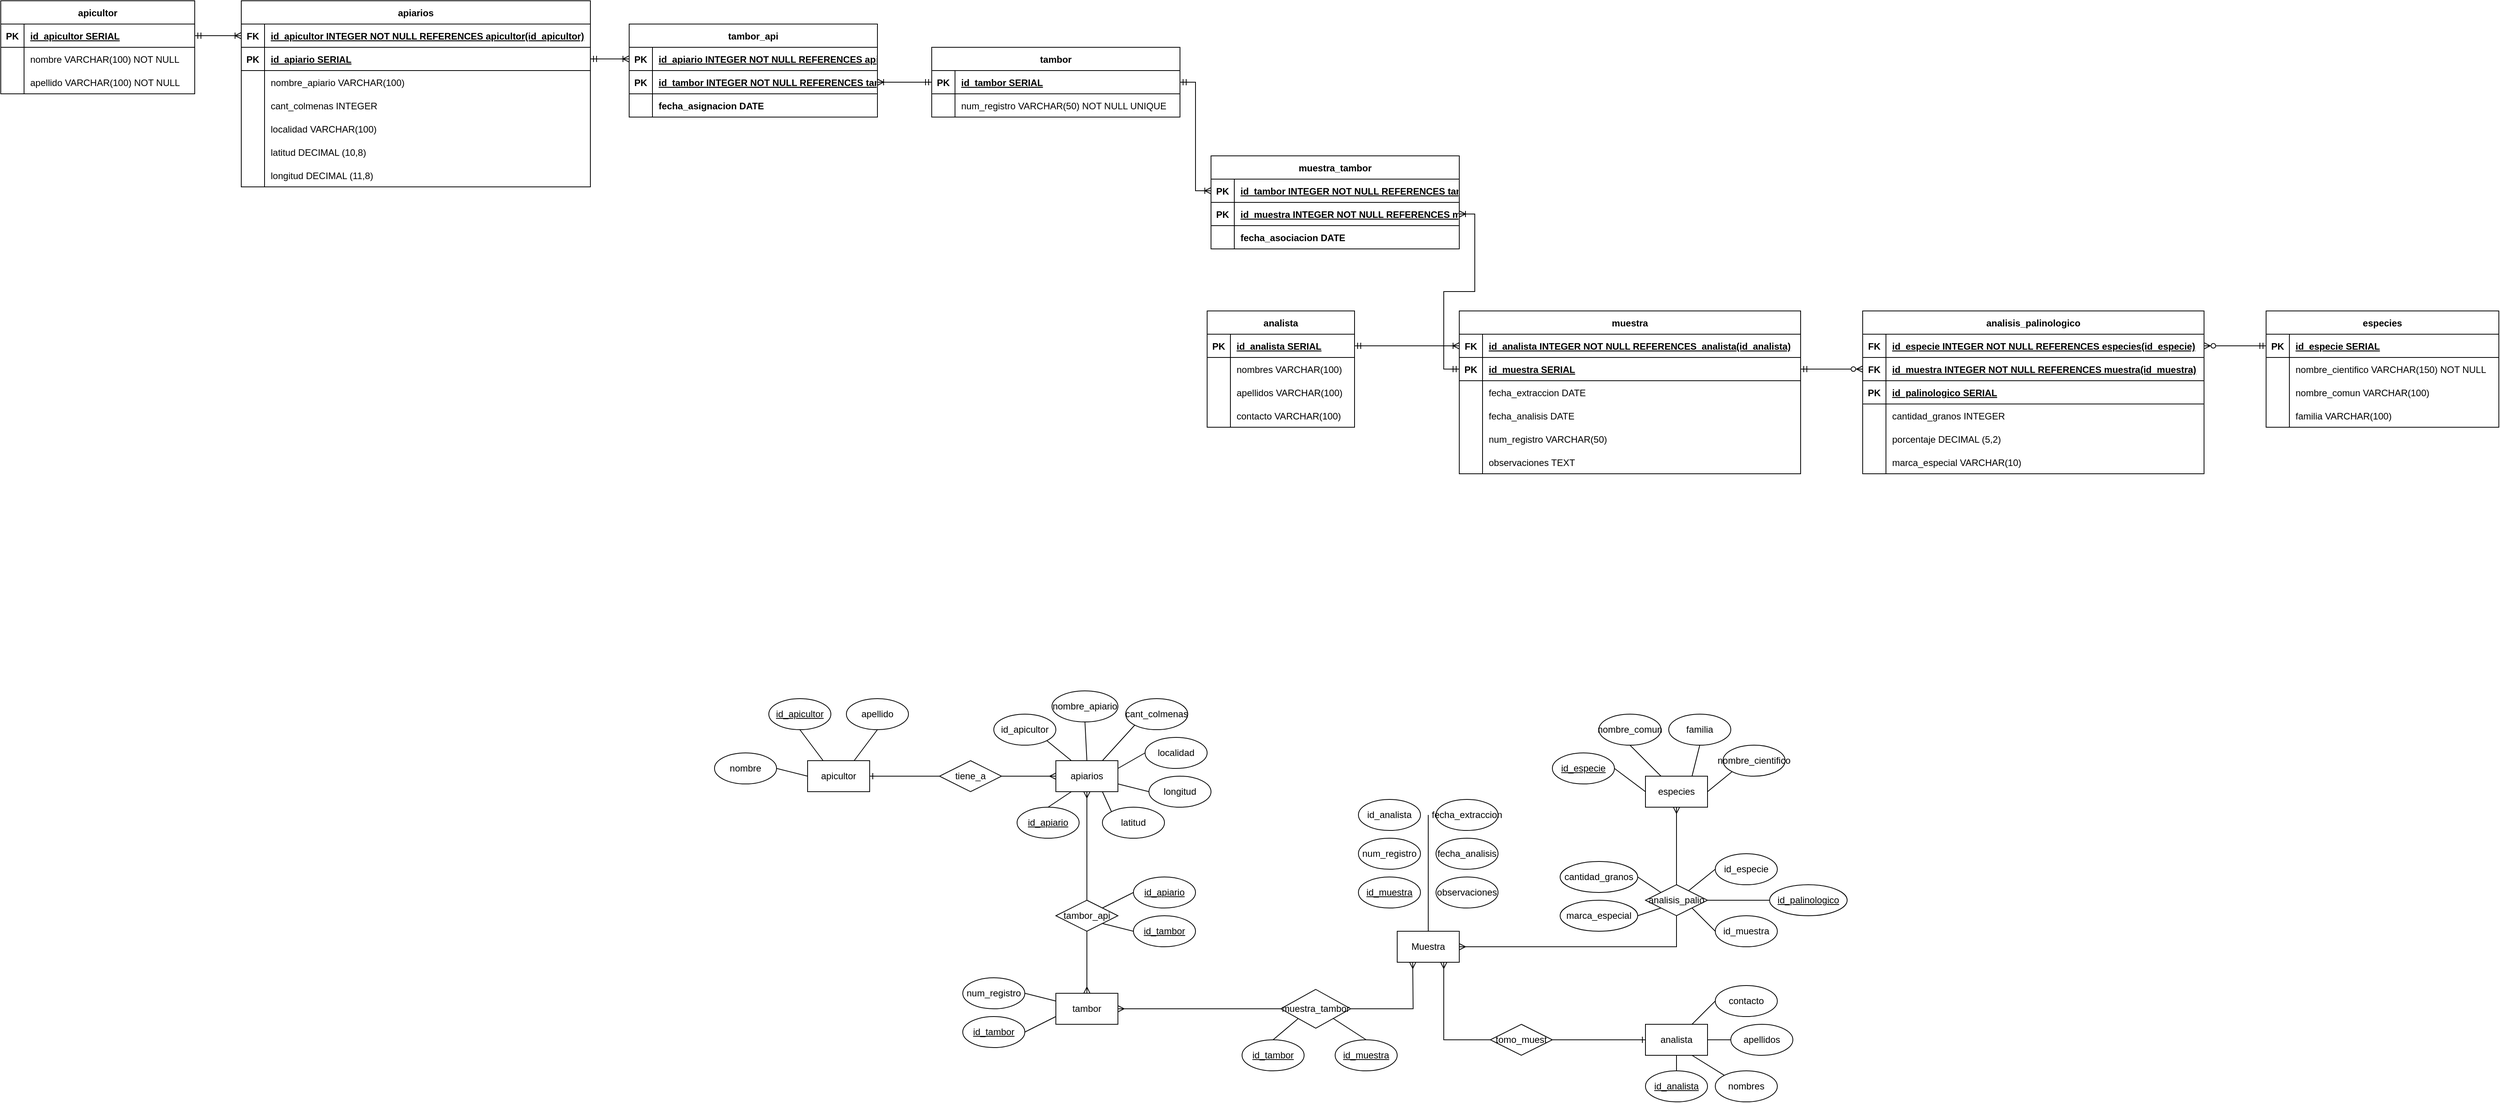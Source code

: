 <mxfile version="27.0.9">
  <diagram id="R2lEEEUBdFMjLlhIrx00" name="Page-1">
    <mxGraphModel dx="788" dy="389" grid="1" gridSize="10" guides="1" tooltips="1" connect="1" arrows="1" fold="1" page="1" pageScale="1" pageWidth="850" pageHeight="1100" math="0" shadow="0" extFonts="Permanent Marker^https://fonts.googleapis.com/css?family=Permanent+Marker">
      <root>
        <mxCell id="0" />
        <mxCell id="1" parent="0" />
        <mxCell id="6AL398sb1X5Xjt_MEFjy-1" value="especies" style="whiteSpace=wrap;html=1;align=center;" parent="1" vertex="1">
          <mxGeometry x="2440" y="1220" width="80" height="40" as="geometry" />
        </mxCell>
        <mxCell id="6AL398sb1X5Xjt_MEFjy-2" value="" style="edgeStyle=orthogonalEdgeStyle;rounded=0;orthogonalLoop=1;jettySize=auto;html=1;entryX=0.5;entryY=1;entryDx=0;entryDy=0;startArrow=ERmany;startFill=0;endArrow=ERmany;endFill=0;exitX=1;exitY=0.5;exitDx=0;exitDy=0;" parent="1" source="6AL398sb1X5Xjt_MEFjy-3" edge="1">
          <mxGeometry relative="1" as="geometry">
            <mxPoint x="1810" y="1520" as="sourcePoint" />
            <mxPoint x="2140" y="1460" as="targetPoint" />
          </mxGeometry>
        </mxCell>
        <mxCell id="6AL398sb1X5Xjt_MEFjy-3" value="tambor" style="whiteSpace=wrap;html=1;align=center;" parent="1" vertex="1">
          <mxGeometry x="1680" y="1500" width="80" height="40" as="geometry" />
        </mxCell>
        <mxCell id="6AL398sb1X5Xjt_MEFjy-4" style="edgeStyle=orthogonalEdgeStyle;rounded=0;orthogonalLoop=1;jettySize=auto;html=1;entryX=0;entryY=0.5;entryDx=0;entryDy=0;endArrow=ERone;endFill=0;startArrow=ERmany;startFill=0;" parent="1" source="6AL398sb1X5Xjt_MEFjy-5" target="6AL398sb1X5Xjt_MEFjy-65" edge="1">
          <mxGeometry relative="1" as="geometry">
            <Array as="points">
              <mxPoint x="2180" y="1560" />
            </Array>
          </mxGeometry>
        </mxCell>
        <mxCell id="6AL398sb1X5Xjt_MEFjy-5" value="Muestra" style="whiteSpace=wrap;html=1;align=center;" parent="1" vertex="1">
          <mxGeometry x="2120" y="1420" width="80" height="40" as="geometry" />
        </mxCell>
        <mxCell id="6AL398sb1X5Xjt_MEFjy-6" value="id_especie" style="ellipse;whiteSpace=wrap;html=1;align=center;fontStyle=4;" parent="1" vertex="1">
          <mxGeometry x="2320" y="1190" width="80" height="40" as="geometry" />
        </mxCell>
        <mxCell id="6AL398sb1X5Xjt_MEFjy-7" value="nombre_comun" style="ellipse;whiteSpace=wrap;html=1;align=center;" parent="1" vertex="1">
          <mxGeometry x="2380" y="1140" width="80" height="40" as="geometry" />
        </mxCell>
        <mxCell id="6AL398sb1X5Xjt_MEFjy-8" value="familia" style="ellipse;whiteSpace=wrap;html=1;align=center;" parent="1" vertex="1">
          <mxGeometry x="2470" y="1140" width="80" height="40" as="geometry" />
        </mxCell>
        <mxCell id="6AL398sb1X5Xjt_MEFjy-9" value="" style="endArrow=none;html=1;rounded=0;entryX=0;entryY=0.5;entryDx=0;entryDy=0;exitX=1;exitY=0.5;exitDx=0;exitDy=0;" parent="1" source="6AL398sb1X5Xjt_MEFjy-6" target="6AL398sb1X5Xjt_MEFjy-1" edge="1">
          <mxGeometry relative="1" as="geometry">
            <mxPoint x="2420" y="1180" as="sourcePoint" />
            <mxPoint x="2580" y="1180" as="targetPoint" />
          </mxGeometry>
        </mxCell>
        <mxCell id="6AL398sb1X5Xjt_MEFjy-10" value="" style="endArrow=none;html=1;rounded=0;entryX=0.25;entryY=0;entryDx=0;entryDy=0;exitX=0.5;exitY=1;exitDx=0;exitDy=0;" parent="1" source="6AL398sb1X5Xjt_MEFjy-7" target="6AL398sb1X5Xjt_MEFjy-1" edge="1">
          <mxGeometry relative="1" as="geometry">
            <mxPoint x="2420" y="1220" as="sourcePoint" />
            <mxPoint x="2460" y="1250" as="targetPoint" />
          </mxGeometry>
        </mxCell>
        <mxCell id="6AL398sb1X5Xjt_MEFjy-11" value="" style="endArrow=none;html=1;rounded=0;entryX=0.75;entryY=0;entryDx=0;entryDy=0;exitX=0.5;exitY=1;exitDx=0;exitDy=0;" parent="1" source="6AL398sb1X5Xjt_MEFjy-8" target="6AL398sb1X5Xjt_MEFjy-1" edge="1">
          <mxGeometry relative="1" as="geometry">
            <mxPoint x="2570" y="1190" as="sourcePoint" />
            <mxPoint x="2610" y="1220" as="targetPoint" />
          </mxGeometry>
        </mxCell>
        <mxCell id="6AL398sb1X5Xjt_MEFjy-12" value="" style="endArrow=none;html=1;rounded=0;entryX=1;entryY=0.5;entryDx=0;entryDy=0;exitX=0;exitY=0.75;exitDx=0;exitDy=0;" parent="1" source="6AL398sb1X5Xjt_MEFjy-3" target="6AL398sb1X5Xjt_MEFjy-46" edge="1">
          <mxGeometry relative="1" as="geometry">
            <mxPoint x="1850" y="1360" as="sourcePoint" />
            <mxPoint x="1270.0" y="1520" as="targetPoint" />
          </mxGeometry>
        </mxCell>
        <mxCell id="6AL398sb1X5Xjt_MEFjy-13" value="muestra_tambor" style="shape=rhombus;perimeter=rhombusPerimeter;whiteSpace=wrap;html=1;align=center;" parent="1" vertex="1">
          <mxGeometry x="1970" y="1495" width="90" height="50" as="geometry" />
        </mxCell>
        <mxCell id="6AL398sb1X5Xjt_MEFjy-14" value="fecha_extraccion" style="ellipse;whiteSpace=wrap;html=1;align=center;" parent="1" vertex="1">
          <mxGeometry x="2170" y="1250" width="80" height="40" as="geometry" />
        </mxCell>
        <mxCell id="6AL398sb1X5Xjt_MEFjy-15" value="&lt;u&gt;id_muestra&lt;/u&gt;" style="ellipse;whiteSpace=wrap;html=1;align=center;" parent="1" vertex="1">
          <mxGeometry x="2070" y="1350" width="80" height="40" as="geometry" />
        </mxCell>
        <mxCell id="6AL398sb1X5Xjt_MEFjy-16" value="observaciones" style="ellipse;whiteSpace=wrap;html=1;align=center;" parent="1" vertex="1">
          <mxGeometry x="2170" y="1350" width="80" height="40" as="geometry" />
        </mxCell>
        <mxCell id="6AL398sb1X5Xjt_MEFjy-17" value="" style="endArrow=none;html=1;rounded=0;exitX=0.5;exitY=0;exitDx=0;exitDy=0;" parent="1" source="6AL398sb1X5Xjt_MEFjy-5" edge="1">
          <mxGeometry relative="1" as="geometry">
            <mxPoint x="2250" y="1400" as="sourcePoint" />
            <mxPoint x="2160" y="1270" as="targetPoint" />
          </mxGeometry>
        </mxCell>
        <mxCell id="6AL398sb1X5Xjt_MEFjy-18" value="fecha_analisis" style="ellipse;whiteSpace=wrap;html=1;align=center;" parent="1" vertex="1">
          <mxGeometry x="2170" y="1300" width="80" height="40" as="geometry" />
        </mxCell>
        <mxCell id="6AL398sb1X5Xjt_MEFjy-19" value="num_registro" style="ellipse;whiteSpace=wrap;html=1;align=center;" parent="1" vertex="1">
          <mxGeometry x="2070" y="1300" width="80" height="40" as="geometry" />
        </mxCell>
        <mxCell id="6AL398sb1X5Xjt_MEFjy-20" style="edgeStyle=orthogonalEdgeStyle;rounded=0;orthogonalLoop=1;jettySize=auto;html=1;entryX=0.5;entryY=0;entryDx=0;entryDy=0;startArrow=ERmany;startFill=0;endArrow=ERmany;endFill=0;" parent="1" source="6AL398sb1X5Xjt_MEFjy-21" target="6AL398sb1X5Xjt_MEFjy-3" edge="1">
          <mxGeometry relative="1" as="geometry" />
        </mxCell>
        <mxCell id="6AL398sb1X5Xjt_MEFjy-21" value="apiarios" style="whiteSpace=wrap;html=1;align=center;" parent="1" vertex="1">
          <mxGeometry x="1680" y="1200" width="80" height="40" as="geometry" />
        </mxCell>
        <mxCell id="6AL398sb1X5Xjt_MEFjy-22" value="id_apiario" style="ellipse;whiteSpace=wrap;html=1;align=center;fontStyle=4;" parent="1" vertex="1">
          <mxGeometry x="1630" y="1260" width="80" height="40" as="geometry" />
        </mxCell>
        <mxCell id="6AL398sb1X5Xjt_MEFjy-23" value="id_apicultor" style="ellipse;whiteSpace=wrap;html=1;align=center;" parent="1" vertex="1">
          <mxGeometry x="1600" y="1140" width="80" height="40" as="geometry" />
        </mxCell>
        <mxCell id="6AL398sb1X5Xjt_MEFjy-24" value="nombre_apiario" style="ellipse;whiteSpace=wrap;html=1;align=center;" parent="1" vertex="1">
          <mxGeometry x="1675" y="1110" width="85" height="40" as="geometry" />
        </mxCell>
        <mxCell id="6AL398sb1X5Xjt_MEFjy-25" value="" style="endArrow=none;html=1;rounded=0;entryX=0.25;entryY=1;entryDx=0;entryDy=0;exitX=0.5;exitY=0;exitDx=0;exitDy=0;" parent="1" source="6AL398sb1X5Xjt_MEFjy-22" target="6AL398sb1X5Xjt_MEFjy-21" edge="1">
          <mxGeometry relative="1" as="geometry">
            <mxPoint x="1660" y="1160" as="sourcePoint" />
            <mxPoint x="1820" y="1160" as="targetPoint" />
          </mxGeometry>
        </mxCell>
        <mxCell id="6AL398sb1X5Xjt_MEFjy-26" value="" style="endArrow=none;html=1;rounded=0;entryX=0.25;entryY=0;entryDx=0;entryDy=0;exitX=1;exitY=1;exitDx=0;exitDy=0;" parent="1" source="6AL398sb1X5Xjt_MEFjy-23" target="6AL398sb1X5Xjt_MEFjy-21" edge="1">
          <mxGeometry relative="1" as="geometry">
            <mxPoint x="1660" y="1200" as="sourcePoint" />
            <mxPoint x="1700" y="1230" as="targetPoint" />
          </mxGeometry>
        </mxCell>
        <mxCell id="6AL398sb1X5Xjt_MEFjy-27" value="" style="endArrow=none;html=1;rounded=0;entryX=0.5;entryY=0;entryDx=0;entryDy=0;exitX=0.5;exitY=1;exitDx=0;exitDy=0;" parent="1" source="6AL398sb1X5Xjt_MEFjy-24" target="6AL398sb1X5Xjt_MEFjy-21" edge="1">
          <mxGeometry relative="1" as="geometry">
            <mxPoint x="1810" y="1170" as="sourcePoint" />
            <mxPoint x="1850" y="1200" as="targetPoint" />
          </mxGeometry>
        </mxCell>
        <mxCell id="6AL398sb1X5Xjt_MEFjy-28" value="tambor_api" style="shape=rhombus;perimeter=rhombusPerimeter;whiteSpace=wrap;html=1;align=center;" parent="1" vertex="1">
          <mxGeometry x="1680" y="1380" width="80" height="40" as="geometry" />
        </mxCell>
        <mxCell id="6AL398sb1X5Xjt_MEFjy-29" value="cant_colmenas" style="ellipse;whiteSpace=wrap;html=1;align=center;" parent="1" vertex="1">
          <mxGeometry x="1770" y="1120" width="80" height="40" as="geometry" />
        </mxCell>
        <mxCell id="6AL398sb1X5Xjt_MEFjy-30" value="longitud" style="ellipse;whiteSpace=wrap;html=1;align=center;" parent="1" vertex="1">
          <mxGeometry x="1800" y="1220" width="80" height="40" as="geometry" />
        </mxCell>
        <mxCell id="6AL398sb1X5Xjt_MEFjy-31" value="" style="endArrow=none;html=1;rounded=0;entryX=0.75;entryY=0;entryDx=0;entryDy=0;exitX=0;exitY=1;exitDx=0;exitDy=0;" parent="1" source="6AL398sb1X5Xjt_MEFjy-29" target="6AL398sb1X5Xjt_MEFjy-21" edge="1">
          <mxGeometry relative="1" as="geometry">
            <mxPoint x="1705" y="1160" as="sourcePoint" />
            <mxPoint x="1735" y="1230" as="targetPoint" />
          </mxGeometry>
        </mxCell>
        <mxCell id="6AL398sb1X5Xjt_MEFjy-32" value="" style="endArrow=none;html=1;rounded=0;exitX=0;exitY=0.5;exitDx=0;exitDy=0;entryX=1;entryY=0.75;entryDx=0;entryDy=0;" parent="1" source="6AL398sb1X5Xjt_MEFjy-30" target="6AL398sb1X5Xjt_MEFjy-21" edge="1">
          <mxGeometry relative="1" as="geometry">
            <mxPoint x="1805" y="1240" as="sourcePoint" />
            <mxPoint x="1770" y="1220" as="targetPoint" />
          </mxGeometry>
        </mxCell>
        <mxCell id="6AL398sb1X5Xjt_MEFjy-33" value="id_especie" style="ellipse;whiteSpace=wrap;html=1;align=center;" parent="1" vertex="1">
          <mxGeometry x="2530" y="1320" width="80" height="40" as="geometry" />
        </mxCell>
        <mxCell id="6AL398sb1X5Xjt_MEFjy-34" value="" style="endArrow=none;html=1;rounded=0;exitX=0.675;exitY=0.225;exitDx=0;exitDy=0;entryX=0;entryY=0.5;entryDx=0;entryDy=0;exitPerimeter=0;" parent="1" source="6AL398sb1X5Xjt_MEFjy-37" target="6AL398sb1X5Xjt_MEFjy-33" edge="1">
          <mxGeometry relative="1" as="geometry">
            <mxPoint x="2500" y="1330" as="sourcePoint" />
            <mxPoint x="2640" y="1390" as="targetPoint" />
          </mxGeometry>
        </mxCell>
        <mxCell id="6AL398sb1X5Xjt_MEFjy-35" style="edgeStyle=orthogonalEdgeStyle;rounded=0;orthogonalLoop=1;jettySize=auto;html=1;entryX=1;entryY=0.5;entryDx=0;entryDy=0;endArrow=ERmany;endFill=0;startArrow=ERmany;startFill=0;" parent="1" target="6AL398sb1X5Xjt_MEFjy-5" edge="1">
          <mxGeometry relative="1" as="geometry">
            <mxPoint x="2480" y="1260" as="sourcePoint" />
            <mxPoint x="2480" y="1420" as="targetPoint" />
            <Array as="points">
              <mxPoint x="2480" y="1440" />
            </Array>
          </mxGeometry>
        </mxCell>
        <mxCell id="6AL398sb1X5Xjt_MEFjy-36" value="&lt;u&gt;id_palinologico&lt;/u&gt;" style="ellipse;whiteSpace=wrap;html=1;align=center;" parent="1" vertex="1">
          <mxGeometry x="2600" y="1360" width="100" height="40" as="geometry" />
        </mxCell>
        <mxCell id="6AL398sb1X5Xjt_MEFjy-37" value="analisis_palio" style="shape=rhombus;perimeter=rhombusPerimeter;whiteSpace=wrap;html=1;align=center;" parent="1" vertex="1">
          <mxGeometry x="2440" y="1360" width="80" height="40" as="geometry" />
        </mxCell>
        <mxCell id="6AL398sb1X5Xjt_MEFjy-38" value="" style="endArrow=none;html=1;rounded=0;entryX=1;entryY=0.5;entryDx=0;entryDy=0;exitX=0;exitY=0.5;exitDx=0;exitDy=0;" parent="1" source="6AL398sb1X5Xjt_MEFjy-36" target="6AL398sb1X5Xjt_MEFjy-37" edge="1">
          <mxGeometry relative="1" as="geometry">
            <mxPoint x="2550" y="1310" as="sourcePoint" />
            <mxPoint x="2520" y="1370" as="targetPoint" />
          </mxGeometry>
        </mxCell>
        <mxCell id="6AL398sb1X5Xjt_MEFjy-39" value="" style="endArrow=none;html=1;rounded=0;entryX=0;entryY=0;entryDx=0;entryDy=0;exitX=1;exitY=0.5;exitDx=0;exitDy=0;" parent="1" source="6AL398sb1X5Xjt_MEFjy-40" target="6AL398sb1X5Xjt_MEFjy-37" edge="1">
          <mxGeometry relative="1" as="geometry">
            <mxPoint x="2400" y="1340" as="sourcePoint" />
            <mxPoint x="2440" y="1340" as="targetPoint" />
          </mxGeometry>
        </mxCell>
        <mxCell id="6AL398sb1X5Xjt_MEFjy-40" value="cantidad_granos" style="ellipse;whiteSpace=wrap;html=1;align=center;" parent="1" vertex="1">
          <mxGeometry x="2330" y="1330" width="100" height="40" as="geometry" />
        </mxCell>
        <mxCell id="6AL398sb1X5Xjt_MEFjy-41" value="nombre_cientifico" style="ellipse;whiteSpace=wrap;html=1;align=center;" parent="1" vertex="1">
          <mxGeometry x="2540" y="1180" width="80" height="40" as="geometry" />
        </mxCell>
        <mxCell id="6AL398sb1X5Xjt_MEFjy-42" value="" style="endArrow=none;html=1;rounded=0;entryX=1;entryY=0.5;entryDx=0;entryDy=0;exitX=0;exitY=1;exitDx=0;exitDy=0;" parent="1" source="6AL398sb1X5Xjt_MEFjy-41" target="6AL398sb1X5Xjt_MEFjy-1" edge="1">
          <mxGeometry relative="1" as="geometry">
            <mxPoint x="2510" y="1200" as="sourcePoint" />
            <mxPoint x="2500" y="1240" as="targetPoint" />
          </mxGeometry>
        </mxCell>
        <mxCell id="6AL398sb1X5Xjt_MEFjy-43" value="&lt;u&gt;id_muestra&lt;/u&gt;" style="ellipse;whiteSpace=wrap;html=1;align=center;" parent="1" vertex="1">
          <mxGeometry x="2040" y="1560" width="80" height="40" as="geometry" />
        </mxCell>
        <mxCell id="6AL398sb1X5Xjt_MEFjy-44" value="" style="endArrow=none;html=1;rounded=0;exitX=0;exitY=1;exitDx=0;exitDy=0;entryX=0.5;entryY=0;entryDx=0;entryDy=0;" parent="1" source="6AL398sb1X5Xjt_MEFjy-13" target="6AL398sb1X5Xjt_MEFjy-55" edge="1">
          <mxGeometry relative="1" as="geometry">
            <mxPoint x="2000" y="1530" as="sourcePoint" />
            <mxPoint x="1980" y="1560" as="targetPoint" />
          </mxGeometry>
        </mxCell>
        <mxCell id="6AL398sb1X5Xjt_MEFjy-45" value="" style="endArrow=none;html=1;rounded=0;exitX=1;exitY=1;exitDx=0;exitDy=0;entryX=0.5;entryY=0;entryDx=0;entryDy=0;" parent="1" source="6AL398sb1X5Xjt_MEFjy-13" target="6AL398sb1X5Xjt_MEFjy-43" edge="1">
          <mxGeometry relative="1" as="geometry">
            <mxPoint x="2070" y="1530" as="sourcePoint" />
            <mxPoint x="2050" y="1560" as="targetPoint" />
          </mxGeometry>
        </mxCell>
        <mxCell id="6AL398sb1X5Xjt_MEFjy-46" value="id_tambor" style="ellipse;whiteSpace=wrap;html=1;align=center;fontStyle=4;" parent="1" vertex="1">
          <mxGeometry x="1560" y="1530" width="80" height="40" as="geometry" />
        </mxCell>
        <mxCell id="6AL398sb1X5Xjt_MEFjy-47" value="localidad" style="ellipse;whiteSpace=wrap;html=1;align=center;" parent="1" vertex="1">
          <mxGeometry x="1795" y="1170" width="80" height="40" as="geometry" />
        </mxCell>
        <mxCell id="6AL398sb1X5Xjt_MEFjy-48" value="" style="endArrow=none;html=1;rounded=0;exitX=0;exitY=0.5;exitDx=0;exitDy=0;entryX=1;entryY=0.25;entryDx=0;entryDy=0;" parent="1" source="6AL398sb1X5Xjt_MEFjy-47" target="6AL398sb1X5Xjt_MEFjy-21" edge="1">
          <mxGeometry relative="1" as="geometry">
            <mxPoint x="1822" y="1190" as="sourcePoint" />
            <mxPoint x="1770" y="1210" as="targetPoint" />
          </mxGeometry>
        </mxCell>
        <mxCell id="6AL398sb1X5Xjt_MEFjy-49" value="&lt;u&gt;id_apiario&lt;/u&gt;" style="ellipse;whiteSpace=wrap;html=1;align=center;" parent="1" vertex="1">
          <mxGeometry x="1780" y="1350" width="80" height="40" as="geometry" />
        </mxCell>
        <mxCell id="6AL398sb1X5Xjt_MEFjy-50" value="" style="endArrow=none;html=1;rounded=0;entryX=1;entryY=0;entryDx=0;entryDy=0;exitX=0;exitY=0.5;exitDx=0;exitDy=0;" parent="1" source="6AL398sb1X5Xjt_MEFjy-49" target="6AL398sb1X5Xjt_MEFjy-28" edge="1">
          <mxGeometry relative="1" as="geometry">
            <mxPoint x="1785" y="1420" as="sourcePoint" />
            <mxPoint x="1755" y="1420" as="targetPoint" />
          </mxGeometry>
        </mxCell>
        <mxCell id="6AL398sb1X5Xjt_MEFjy-51" style="edgeStyle=orthogonalEdgeStyle;rounded=0;orthogonalLoop=1;jettySize=auto;html=1;entryX=0;entryY=0.5;entryDx=0;entryDy=0;startArrow=ERone;startFill=0;endArrow=ERmany;endFill=0;" parent="1" source="6AL398sb1X5Xjt_MEFjy-52" target="6AL398sb1X5Xjt_MEFjy-21" edge="1">
          <mxGeometry relative="1" as="geometry" />
        </mxCell>
        <mxCell id="6AL398sb1X5Xjt_MEFjy-52" value="apicultor" style="whiteSpace=wrap;html=1;align=center;" parent="1" vertex="1">
          <mxGeometry x="1360" y="1200" width="80" height="40" as="geometry" />
        </mxCell>
        <mxCell id="6AL398sb1X5Xjt_MEFjy-53" value="&lt;u&gt;id_tambor&lt;/u&gt;" style="ellipse;whiteSpace=wrap;html=1;align=center;" parent="1" vertex="1">
          <mxGeometry x="1780" y="1400" width="80" height="40" as="geometry" />
        </mxCell>
        <mxCell id="6AL398sb1X5Xjt_MEFjy-54" value="" style="endArrow=none;html=1;rounded=0;entryX=1;entryY=1;entryDx=0;entryDy=0;exitX=0;exitY=0.5;exitDx=0;exitDy=0;" parent="1" source="6AL398sb1X5Xjt_MEFjy-53" target="6AL398sb1X5Xjt_MEFjy-28" edge="1">
          <mxGeometry relative="1" as="geometry">
            <mxPoint x="1790" y="1380" as="sourcePoint" />
            <mxPoint x="1770" y="1410" as="targetPoint" />
          </mxGeometry>
        </mxCell>
        <mxCell id="6AL398sb1X5Xjt_MEFjy-55" value="&lt;u&gt;id_tambor&lt;/u&gt;" style="ellipse;whiteSpace=wrap;html=1;align=center;" parent="1" vertex="1">
          <mxGeometry x="1920" y="1560" width="80" height="40" as="geometry" />
        </mxCell>
        <mxCell id="6AL398sb1X5Xjt_MEFjy-56" value="tiene_a" style="shape=rhombus;perimeter=rhombusPerimeter;whiteSpace=wrap;html=1;align=center;" parent="1" vertex="1">
          <mxGeometry x="1530" y="1200" width="80" height="40" as="geometry" />
        </mxCell>
        <mxCell id="6AL398sb1X5Xjt_MEFjy-57" value="id_apicultor" style="ellipse;whiteSpace=wrap;html=1;align=center;fontStyle=4;" parent="1" vertex="1">
          <mxGeometry x="1310" y="1120" width="80" height="40" as="geometry" />
        </mxCell>
        <mxCell id="6AL398sb1X5Xjt_MEFjy-58" value="apellido" style="ellipse;whiteSpace=wrap;html=1;align=center;" parent="1" vertex="1">
          <mxGeometry x="1410" y="1120" width="80" height="40" as="geometry" />
        </mxCell>
        <mxCell id="6AL398sb1X5Xjt_MEFjy-59" value="" style="endArrow=none;html=1;rounded=0;entryX=0.25;entryY=0;entryDx=0;entryDy=0;exitX=0.5;exitY=1;exitDx=0;exitDy=0;" parent="1" source="6AL398sb1X5Xjt_MEFjy-57" target="6AL398sb1X5Xjt_MEFjy-52" edge="1">
          <mxGeometry relative="1" as="geometry">
            <mxPoint x="1310" y="1185" as="sourcePoint" />
            <mxPoint x="1330" y="1215" as="targetPoint" />
          </mxGeometry>
        </mxCell>
        <mxCell id="6AL398sb1X5Xjt_MEFjy-60" value="" style="endArrow=none;html=1;rounded=0;entryX=0.75;entryY=0;entryDx=0;entryDy=0;exitX=0.5;exitY=1;exitDx=0;exitDy=0;" parent="1" source="6AL398sb1X5Xjt_MEFjy-58" target="6AL398sb1X5Xjt_MEFjy-52" edge="1">
          <mxGeometry relative="1" as="geometry">
            <mxPoint x="1410" y="1170" as="sourcePoint" />
            <mxPoint x="1430" y="1200" as="targetPoint" />
          </mxGeometry>
        </mxCell>
        <mxCell id="6AL398sb1X5Xjt_MEFjy-61" value="marca_especial" style="ellipse;whiteSpace=wrap;html=1;align=center;" parent="1" vertex="1">
          <mxGeometry x="2330" y="1380" width="100" height="40" as="geometry" />
        </mxCell>
        <mxCell id="6AL398sb1X5Xjt_MEFjy-62" value="" style="endArrow=none;html=1;rounded=0;entryX=0;entryY=1;entryDx=0;entryDy=0;exitX=1;exitY=0.5;exitDx=0;exitDy=0;" parent="1" source="6AL398sb1X5Xjt_MEFjy-61" target="6AL398sb1X5Xjt_MEFjy-37" edge="1">
          <mxGeometry relative="1" as="geometry">
            <mxPoint x="2430" y="1320" as="sourcePoint" />
            <mxPoint x="2492" y="1336" as="targetPoint" />
          </mxGeometry>
        </mxCell>
        <mxCell id="6AL398sb1X5Xjt_MEFjy-63" value="id_muestra" style="ellipse;whiteSpace=wrap;html=1;align=center;" parent="1" vertex="1">
          <mxGeometry x="2530" y="1400" width="80" height="40" as="geometry" />
        </mxCell>
        <mxCell id="6AL398sb1X5Xjt_MEFjy-64" value="" style="endArrow=none;html=1;rounded=0;exitX=0;exitY=0.5;exitDx=0;exitDy=0;entryX=1;entryY=1;entryDx=0;entryDy=0;" parent="1" source="6AL398sb1X5Xjt_MEFjy-63" target="6AL398sb1X5Xjt_MEFjy-37" edge="1">
          <mxGeometry relative="1" as="geometry">
            <mxPoint x="2500" y="1559" as="sourcePoint" />
            <mxPoint x="2536" y="1530" as="targetPoint" />
          </mxGeometry>
        </mxCell>
        <mxCell id="6AL398sb1X5Xjt_MEFjy-65" value="analista" style="whiteSpace=wrap;html=1;align=center;" parent="1" vertex="1">
          <mxGeometry x="2440" y="1540" width="80" height="40" as="geometry" />
        </mxCell>
        <mxCell id="6AL398sb1X5Xjt_MEFjy-66" value="id_analista" style="ellipse;whiteSpace=wrap;html=1;align=center;" parent="1" vertex="1">
          <mxGeometry x="2070" y="1250" width="80" height="40" as="geometry" />
        </mxCell>
        <mxCell id="6AL398sb1X5Xjt_MEFjy-67" value="tomo_muest" style="shape=rhombus;perimeter=rhombusPerimeter;whiteSpace=wrap;html=1;align=center;" parent="1" vertex="1">
          <mxGeometry x="2240" y="1540" width="80" height="40" as="geometry" />
        </mxCell>
        <mxCell id="6AL398sb1X5Xjt_MEFjy-68" value="&lt;u&gt;id_analista&lt;/u&gt;" style="ellipse;whiteSpace=wrap;html=1;align=center;" parent="1" vertex="1">
          <mxGeometry x="2440" y="1600" width="80" height="40" as="geometry" />
        </mxCell>
        <mxCell id="6AL398sb1X5Xjt_MEFjy-69" value="nombres" style="ellipse;whiteSpace=wrap;html=1;align=center;" parent="1" vertex="1">
          <mxGeometry x="2530" y="1600" width="80" height="40" as="geometry" />
        </mxCell>
        <mxCell id="6AL398sb1X5Xjt_MEFjy-70" value="apellidos" style="ellipse;whiteSpace=wrap;html=1;align=center;" parent="1" vertex="1">
          <mxGeometry x="2550" y="1540" width="80" height="40" as="geometry" />
        </mxCell>
        <mxCell id="6AL398sb1X5Xjt_MEFjy-71" value="contacto" style="ellipse;whiteSpace=wrap;html=1;align=center;" parent="1" vertex="1">
          <mxGeometry x="2530" y="1490" width="80" height="40" as="geometry" />
        </mxCell>
        <mxCell id="6AL398sb1X5Xjt_MEFjy-72" value="" style="endArrow=none;html=1;rounded=0;exitX=0.5;exitY=0;exitDx=0;exitDy=0;entryX=0.5;entryY=1;entryDx=0;entryDy=0;" parent="1" source="6AL398sb1X5Xjt_MEFjy-68" target="6AL398sb1X5Xjt_MEFjy-65" edge="1">
          <mxGeometry relative="1" as="geometry">
            <mxPoint x="2440" y="1620" as="sourcePoint" />
            <mxPoint x="2410" y="1590" as="targetPoint" />
          </mxGeometry>
        </mxCell>
        <mxCell id="6AL398sb1X5Xjt_MEFjy-73" value="" style="endArrow=none;html=1;rounded=0;exitX=0.75;exitY=0;exitDx=0;exitDy=0;entryX=0;entryY=0.5;entryDx=0;entryDy=0;" parent="1" source="6AL398sb1X5Xjt_MEFjy-65" target="6AL398sb1X5Xjt_MEFjy-71" edge="1">
          <mxGeometry relative="1" as="geometry">
            <mxPoint x="2500" y="1520" as="sourcePoint" />
            <mxPoint x="2470" y="1490" as="targetPoint" />
          </mxGeometry>
        </mxCell>
        <mxCell id="6AL398sb1X5Xjt_MEFjy-74" value="" style="endArrow=none;html=1;rounded=0;exitX=0;exitY=0.5;exitDx=0;exitDy=0;entryX=1;entryY=0.5;entryDx=0;entryDy=0;" parent="1" source="6AL398sb1X5Xjt_MEFjy-70" target="6AL398sb1X5Xjt_MEFjy-65" edge="1">
          <mxGeometry relative="1" as="geometry">
            <mxPoint x="2530" y="1540" as="sourcePoint" />
            <mxPoint x="2500" y="1510" as="targetPoint" />
          </mxGeometry>
        </mxCell>
        <mxCell id="6AL398sb1X5Xjt_MEFjy-75" value="" style="endArrow=none;html=1;rounded=0;exitX=0;exitY=0;exitDx=0;exitDy=0;entryX=0.75;entryY=1;entryDx=0;entryDy=0;" parent="1" source="6AL398sb1X5Xjt_MEFjy-69" target="6AL398sb1X5Xjt_MEFjy-65" edge="1">
          <mxGeometry relative="1" as="geometry">
            <mxPoint x="2530" y="1620" as="sourcePoint" />
            <mxPoint x="2500" y="1590" as="targetPoint" />
          </mxGeometry>
        </mxCell>
        <mxCell id="6AL398sb1X5Xjt_MEFjy-76" value="nombre" style="ellipse;whiteSpace=wrap;html=1;align=center;" parent="1" vertex="1">
          <mxGeometry x="1240" y="1190" width="80" height="40" as="geometry" />
        </mxCell>
        <mxCell id="6AL398sb1X5Xjt_MEFjy-77" value="" style="endArrow=none;html=1;rounded=0;entryX=0;entryY=0.5;entryDx=0;entryDy=0;exitX=1;exitY=0.5;exitDx=0;exitDy=0;" parent="1" source="6AL398sb1X5Xjt_MEFjy-76" target="6AL398sb1X5Xjt_MEFjy-52" edge="1">
          <mxGeometry relative="1" as="geometry">
            <mxPoint x="1460" y="1170" as="sourcePoint" />
            <mxPoint x="1430" y="1210" as="targetPoint" />
          </mxGeometry>
        </mxCell>
        <mxCell id="6AL398sb1X5Xjt_MEFjy-78" value="num_registro" style="ellipse;whiteSpace=wrap;html=1;align=center;" parent="1" vertex="1">
          <mxGeometry x="1560" y="1480" width="80" height="40" as="geometry" />
        </mxCell>
        <mxCell id="6AL398sb1X5Xjt_MEFjy-79" value="" style="endArrow=none;html=1;rounded=0;entryX=1;entryY=0.5;entryDx=0;entryDy=0;exitX=0;exitY=0.25;exitDx=0;exitDy=0;" parent="1" source="6AL398sb1X5Xjt_MEFjy-3" target="6AL398sb1X5Xjt_MEFjy-78" edge="1">
          <mxGeometry relative="1" as="geometry">
            <mxPoint x="1692" y="1540" as="sourcePoint" />
            <mxPoint x="1670" y="1546" as="targetPoint" />
          </mxGeometry>
        </mxCell>
        <mxCell id="6AL398sb1X5Xjt_MEFjy-80" value="apicultor" style="shape=table;startSize=30;container=1;collapsible=1;childLayout=tableLayout;fixedRows=1;rowLines=0;fontStyle=1;align=center;resizeLast=1;" parent="1" vertex="1">
          <mxGeometry x="320" y="220" width="250" height="120" as="geometry" />
        </mxCell>
        <mxCell id="6AL398sb1X5Xjt_MEFjy-81" value="" style="shape=tableRow;horizontal=0;startSize=0;swimlaneHead=0;swimlaneBody=0;fillColor=none;collapsible=0;dropTarget=0;points=[[0,0.5],[1,0.5]];portConstraint=eastwest;strokeColor=inherit;top=0;left=0;right=0;bottom=1;" parent="6AL398sb1X5Xjt_MEFjy-80" vertex="1">
          <mxGeometry y="30" width="250" height="30" as="geometry" />
        </mxCell>
        <mxCell id="6AL398sb1X5Xjt_MEFjy-82" value="PK" style="shape=partialRectangle;overflow=hidden;connectable=0;fillColor=none;strokeColor=inherit;top=0;left=0;bottom=0;right=0;fontStyle=1;" parent="6AL398sb1X5Xjt_MEFjy-81" vertex="1">
          <mxGeometry width="30" height="30" as="geometry">
            <mxRectangle width="30" height="30" as="alternateBounds" />
          </mxGeometry>
        </mxCell>
        <mxCell id="6AL398sb1X5Xjt_MEFjy-83" value="id_apicultor SERIAL " style="shape=partialRectangle;overflow=hidden;connectable=0;fillColor=none;align=left;strokeColor=inherit;top=0;left=0;bottom=0;right=0;spacingLeft=6;fontStyle=5;" parent="6AL398sb1X5Xjt_MEFjy-81" vertex="1">
          <mxGeometry x="30" width="220" height="30" as="geometry">
            <mxRectangle width="220" height="30" as="alternateBounds" />
          </mxGeometry>
        </mxCell>
        <mxCell id="6AL398sb1X5Xjt_MEFjy-84" value="" style="shape=tableRow;horizontal=0;startSize=0;swimlaneHead=0;swimlaneBody=0;fillColor=none;collapsible=0;dropTarget=0;points=[[0,0.5],[1,0.5]];portConstraint=eastwest;strokeColor=inherit;top=0;left=0;right=0;bottom=0;" parent="6AL398sb1X5Xjt_MEFjy-80" vertex="1">
          <mxGeometry y="60" width="250" height="30" as="geometry" />
        </mxCell>
        <mxCell id="6AL398sb1X5Xjt_MEFjy-85" value="" style="shape=partialRectangle;overflow=hidden;connectable=0;fillColor=none;strokeColor=inherit;top=0;left=0;bottom=0;right=0;" parent="6AL398sb1X5Xjt_MEFjy-84" vertex="1">
          <mxGeometry width="30" height="30" as="geometry">
            <mxRectangle width="30" height="30" as="alternateBounds" />
          </mxGeometry>
        </mxCell>
        <mxCell id="6AL398sb1X5Xjt_MEFjy-86" value="nombre VARCHAR(100) NOT NULL" style="shape=partialRectangle;overflow=hidden;connectable=0;fillColor=none;align=left;strokeColor=inherit;top=0;left=0;bottom=0;right=0;spacingLeft=6;" parent="6AL398sb1X5Xjt_MEFjy-84" vertex="1">
          <mxGeometry x="30" width="220" height="30" as="geometry">
            <mxRectangle width="220" height="30" as="alternateBounds" />
          </mxGeometry>
        </mxCell>
        <mxCell id="6AL398sb1X5Xjt_MEFjy-87" value="" style="shape=tableRow;horizontal=0;startSize=0;swimlaneHead=0;swimlaneBody=0;fillColor=none;collapsible=0;dropTarget=0;points=[[0,0.5],[1,0.5]];portConstraint=eastwest;strokeColor=inherit;top=0;left=0;right=0;bottom=0;" parent="6AL398sb1X5Xjt_MEFjy-80" vertex="1">
          <mxGeometry y="90" width="250" height="30" as="geometry" />
        </mxCell>
        <mxCell id="6AL398sb1X5Xjt_MEFjy-88" value="" style="shape=partialRectangle;overflow=hidden;connectable=0;fillColor=none;strokeColor=inherit;top=0;left=0;bottom=0;right=0;" parent="6AL398sb1X5Xjt_MEFjy-87" vertex="1">
          <mxGeometry width="30" height="30" as="geometry">
            <mxRectangle width="30" height="30" as="alternateBounds" />
          </mxGeometry>
        </mxCell>
        <mxCell id="6AL398sb1X5Xjt_MEFjy-89" value="apellido VARCHAR(100) NOT NULL" style="shape=partialRectangle;overflow=hidden;connectable=0;fillColor=none;align=left;strokeColor=inherit;top=0;left=0;bottom=0;right=0;spacingLeft=6;" parent="6AL398sb1X5Xjt_MEFjy-87" vertex="1">
          <mxGeometry x="30" width="220" height="30" as="geometry">
            <mxRectangle width="220" height="30" as="alternateBounds" />
          </mxGeometry>
        </mxCell>
        <mxCell id="6AL398sb1X5Xjt_MEFjy-90" value="apiarios" style="shape=table;startSize=30;container=1;collapsible=1;childLayout=tableLayout;fixedRows=1;rowLines=0;fontStyle=1;align=center;resizeLast=1;" parent="1" vertex="1">
          <mxGeometry x="630" y="220" width="450" height="240" as="geometry" />
        </mxCell>
        <mxCell id="6AL398sb1X5Xjt_MEFjy-91" value="" style="shape=tableRow;horizontal=0;startSize=0;swimlaneHead=0;swimlaneBody=0;fillColor=none;collapsible=0;dropTarget=0;points=[[0,0.5],[1,0.5]];portConstraint=eastwest;strokeColor=inherit;top=0;left=0;right=0;bottom=1;" parent="6AL398sb1X5Xjt_MEFjy-90" vertex="1">
          <mxGeometry y="30" width="450" height="30" as="geometry" />
        </mxCell>
        <mxCell id="6AL398sb1X5Xjt_MEFjy-92" value="FK" style="shape=partialRectangle;overflow=hidden;connectable=0;fillColor=none;strokeColor=inherit;top=0;left=0;bottom=0;right=0;fontStyle=1;" parent="6AL398sb1X5Xjt_MEFjy-91" vertex="1">
          <mxGeometry width="30" height="30" as="geometry">
            <mxRectangle width="30" height="30" as="alternateBounds" />
          </mxGeometry>
        </mxCell>
        <mxCell id="6AL398sb1X5Xjt_MEFjy-93" value="id_apicultor INTEGER NOT NULL REFERENCES apicultor(id_apicultor)" style="shape=partialRectangle;overflow=hidden;connectable=0;fillColor=none;align=left;strokeColor=inherit;top=0;left=0;bottom=0;right=0;spacingLeft=6;fontStyle=5;" parent="6AL398sb1X5Xjt_MEFjy-91" vertex="1">
          <mxGeometry x="30" width="420" height="30" as="geometry">
            <mxRectangle width="420" height="30" as="alternateBounds" />
          </mxGeometry>
        </mxCell>
        <mxCell id="6AL398sb1X5Xjt_MEFjy-94" value="" style="shape=tableRow;horizontal=0;startSize=0;swimlaneHead=0;swimlaneBody=0;fillColor=none;collapsible=0;dropTarget=0;points=[[0,0.5],[1,0.5]];portConstraint=eastwest;strokeColor=inherit;top=0;left=0;right=0;bottom=1;" parent="6AL398sb1X5Xjt_MEFjy-90" vertex="1">
          <mxGeometry y="60" width="450" height="30" as="geometry" />
        </mxCell>
        <mxCell id="6AL398sb1X5Xjt_MEFjy-95" value="PK" style="shape=partialRectangle;overflow=hidden;connectable=0;fillColor=none;strokeColor=inherit;top=0;left=0;bottom=0;right=0;fontStyle=1;" parent="6AL398sb1X5Xjt_MEFjy-94" vertex="1">
          <mxGeometry width="30" height="30" as="geometry">
            <mxRectangle width="30" height="30" as="alternateBounds" />
          </mxGeometry>
        </mxCell>
        <mxCell id="6AL398sb1X5Xjt_MEFjy-96" value="id_apiario SERIAL " style="shape=partialRectangle;overflow=hidden;connectable=0;fillColor=none;align=left;strokeColor=inherit;top=0;left=0;bottom=0;right=0;spacingLeft=6;fontStyle=5;" parent="6AL398sb1X5Xjt_MEFjy-94" vertex="1">
          <mxGeometry x="30" width="420" height="30" as="geometry">
            <mxRectangle width="420" height="30" as="alternateBounds" />
          </mxGeometry>
        </mxCell>
        <mxCell id="6AL398sb1X5Xjt_MEFjy-97" value="" style="shape=tableRow;horizontal=0;startSize=0;swimlaneHead=0;swimlaneBody=0;fillColor=none;collapsible=0;dropTarget=0;points=[[0,0.5],[1,0.5]];portConstraint=eastwest;strokeColor=inherit;top=0;left=0;right=0;bottom=0;" parent="6AL398sb1X5Xjt_MEFjy-90" vertex="1">
          <mxGeometry y="90" width="450" height="30" as="geometry" />
        </mxCell>
        <mxCell id="6AL398sb1X5Xjt_MEFjy-98" value="" style="shape=partialRectangle;overflow=hidden;connectable=0;fillColor=none;strokeColor=inherit;top=0;left=0;bottom=0;right=0;" parent="6AL398sb1X5Xjt_MEFjy-97" vertex="1">
          <mxGeometry width="30" height="30" as="geometry">
            <mxRectangle width="30" height="30" as="alternateBounds" />
          </mxGeometry>
        </mxCell>
        <mxCell id="6AL398sb1X5Xjt_MEFjy-99" value="nombre_apiario VARCHAR(100)" style="shape=partialRectangle;overflow=hidden;connectable=0;fillColor=none;align=left;strokeColor=inherit;top=0;left=0;bottom=0;right=0;spacingLeft=6;" parent="6AL398sb1X5Xjt_MEFjy-97" vertex="1">
          <mxGeometry x="30" width="420" height="30" as="geometry">
            <mxRectangle width="420" height="30" as="alternateBounds" />
          </mxGeometry>
        </mxCell>
        <mxCell id="6AL398sb1X5Xjt_MEFjy-100" value="" style="shape=tableRow;horizontal=0;startSize=0;swimlaneHead=0;swimlaneBody=0;fillColor=none;collapsible=0;dropTarget=0;points=[[0,0.5],[1,0.5]];portConstraint=eastwest;strokeColor=inherit;top=0;left=0;right=0;bottom=0;" parent="6AL398sb1X5Xjt_MEFjy-90" vertex="1">
          <mxGeometry y="120" width="450" height="30" as="geometry" />
        </mxCell>
        <mxCell id="6AL398sb1X5Xjt_MEFjy-101" value="" style="shape=partialRectangle;overflow=hidden;connectable=0;fillColor=none;strokeColor=inherit;top=0;left=0;bottom=0;right=0;" parent="6AL398sb1X5Xjt_MEFjy-100" vertex="1">
          <mxGeometry width="30" height="30" as="geometry">
            <mxRectangle width="30" height="30" as="alternateBounds" />
          </mxGeometry>
        </mxCell>
        <mxCell id="6AL398sb1X5Xjt_MEFjy-102" value="cant_colmenas INTEGER" style="shape=partialRectangle;overflow=hidden;connectable=0;fillColor=none;align=left;strokeColor=inherit;top=0;left=0;bottom=0;right=0;spacingLeft=6;" parent="6AL398sb1X5Xjt_MEFjy-100" vertex="1">
          <mxGeometry x="30" width="420" height="30" as="geometry">
            <mxRectangle width="420" height="30" as="alternateBounds" />
          </mxGeometry>
        </mxCell>
        <mxCell id="6AL398sb1X5Xjt_MEFjy-103" value="" style="shape=tableRow;horizontal=0;startSize=0;swimlaneHead=0;swimlaneBody=0;fillColor=none;collapsible=0;dropTarget=0;points=[[0,0.5],[1,0.5]];portConstraint=eastwest;strokeColor=inherit;top=0;left=0;right=0;bottom=0;" parent="6AL398sb1X5Xjt_MEFjy-90" vertex="1">
          <mxGeometry y="150" width="450" height="30" as="geometry" />
        </mxCell>
        <mxCell id="6AL398sb1X5Xjt_MEFjy-104" value="" style="shape=partialRectangle;overflow=hidden;connectable=0;fillColor=none;strokeColor=inherit;top=0;left=0;bottom=0;right=0;" parent="6AL398sb1X5Xjt_MEFjy-103" vertex="1">
          <mxGeometry width="30" height="30" as="geometry">
            <mxRectangle width="30" height="30" as="alternateBounds" />
          </mxGeometry>
        </mxCell>
        <mxCell id="6AL398sb1X5Xjt_MEFjy-105" value="localidad VARCHAR(100)" style="shape=partialRectangle;overflow=hidden;connectable=0;fillColor=none;align=left;strokeColor=inherit;top=0;left=0;bottom=0;right=0;spacingLeft=6;" parent="6AL398sb1X5Xjt_MEFjy-103" vertex="1">
          <mxGeometry x="30" width="420" height="30" as="geometry">
            <mxRectangle width="420" height="30" as="alternateBounds" />
          </mxGeometry>
        </mxCell>
        <mxCell id="6AL398sb1X5Xjt_MEFjy-106" value="" style="shape=tableRow;horizontal=0;startSize=0;swimlaneHead=0;swimlaneBody=0;fillColor=none;collapsible=0;dropTarget=0;points=[[0,0.5],[1,0.5]];portConstraint=eastwest;strokeColor=inherit;top=0;left=0;right=0;bottom=0;" parent="6AL398sb1X5Xjt_MEFjy-90" vertex="1">
          <mxGeometry y="180" width="450" height="30" as="geometry" />
        </mxCell>
        <mxCell id="6AL398sb1X5Xjt_MEFjy-107" value="" style="shape=partialRectangle;overflow=hidden;connectable=0;fillColor=none;strokeColor=inherit;top=0;left=0;bottom=0;right=0;" parent="6AL398sb1X5Xjt_MEFjy-106" vertex="1">
          <mxGeometry width="30" height="30" as="geometry">
            <mxRectangle width="30" height="30" as="alternateBounds" />
          </mxGeometry>
        </mxCell>
        <mxCell id="6AL398sb1X5Xjt_MEFjy-108" value="latitud DECIMAL (10,8)" style="shape=partialRectangle;overflow=hidden;connectable=0;fillColor=none;align=left;strokeColor=inherit;top=0;left=0;bottom=0;right=0;spacingLeft=6;" parent="6AL398sb1X5Xjt_MEFjy-106" vertex="1">
          <mxGeometry x="30" width="420" height="30" as="geometry">
            <mxRectangle width="420" height="30" as="alternateBounds" />
          </mxGeometry>
        </mxCell>
        <mxCell id="6AL398sb1X5Xjt_MEFjy-109" style="shape=tableRow;horizontal=0;startSize=0;swimlaneHead=0;swimlaneBody=0;fillColor=none;collapsible=0;dropTarget=0;points=[[0,0.5],[1,0.5]];portConstraint=eastwest;strokeColor=inherit;top=0;left=0;right=0;bottom=0;" parent="6AL398sb1X5Xjt_MEFjy-90" vertex="1">
          <mxGeometry y="210" width="450" height="30" as="geometry" />
        </mxCell>
        <mxCell id="6AL398sb1X5Xjt_MEFjy-110" style="shape=partialRectangle;overflow=hidden;connectable=0;fillColor=none;strokeColor=inherit;top=0;left=0;bottom=0;right=0;" parent="6AL398sb1X5Xjt_MEFjy-109" vertex="1">
          <mxGeometry width="30" height="30" as="geometry">
            <mxRectangle width="30" height="30" as="alternateBounds" />
          </mxGeometry>
        </mxCell>
        <mxCell id="6AL398sb1X5Xjt_MEFjy-111" value="longitud DECIMAL (11,8)" style="shape=partialRectangle;overflow=hidden;connectable=0;fillColor=none;align=left;strokeColor=inherit;top=0;left=0;bottom=0;right=0;spacingLeft=6;" parent="6AL398sb1X5Xjt_MEFjy-109" vertex="1">
          <mxGeometry x="30" width="420" height="30" as="geometry">
            <mxRectangle width="420" height="30" as="alternateBounds" />
          </mxGeometry>
        </mxCell>
        <mxCell id="6AL398sb1X5Xjt_MEFjy-112" value="tambor" style="shape=table;startSize=30;container=1;collapsible=1;childLayout=tableLayout;fixedRows=1;rowLines=0;fontStyle=1;align=center;resizeLast=1;" parent="1" vertex="1">
          <mxGeometry x="1520" y="280" width="320" height="90" as="geometry" />
        </mxCell>
        <mxCell id="6AL398sb1X5Xjt_MEFjy-113" value="" style="shape=tableRow;horizontal=0;startSize=0;swimlaneHead=0;swimlaneBody=0;fillColor=none;collapsible=0;dropTarget=0;points=[[0,0.5],[1,0.5]];portConstraint=eastwest;strokeColor=inherit;top=0;left=0;right=0;bottom=1;" parent="6AL398sb1X5Xjt_MEFjy-112" vertex="1">
          <mxGeometry y="30" width="320" height="30" as="geometry" />
        </mxCell>
        <mxCell id="6AL398sb1X5Xjt_MEFjy-114" value="PK" style="shape=partialRectangle;overflow=hidden;connectable=0;fillColor=none;strokeColor=inherit;top=0;left=0;bottom=0;right=0;fontStyle=1;" parent="6AL398sb1X5Xjt_MEFjy-113" vertex="1">
          <mxGeometry width="30" height="30" as="geometry">
            <mxRectangle width="30" height="30" as="alternateBounds" />
          </mxGeometry>
        </mxCell>
        <mxCell id="6AL398sb1X5Xjt_MEFjy-115" value="id_tambor SERIAL " style="shape=partialRectangle;overflow=hidden;connectable=0;fillColor=none;align=left;strokeColor=inherit;top=0;left=0;bottom=0;right=0;spacingLeft=6;fontStyle=5;" parent="6AL398sb1X5Xjt_MEFjy-113" vertex="1">
          <mxGeometry x="30" width="290" height="30" as="geometry">
            <mxRectangle width="290" height="30" as="alternateBounds" />
          </mxGeometry>
        </mxCell>
        <mxCell id="6AL398sb1X5Xjt_MEFjy-116" value="" style="shape=tableRow;horizontal=0;startSize=0;swimlaneHead=0;swimlaneBody=0;fillColor=none;collapsible=0;dropTarget=0;points=[[0,0.5],[1,0.5]];portConstraint=eastwest;strokeColor=inherit;top=0;left=0;right=0;bottom=0;" parent="6AL398sb1X5Xjt_MEFjy-112" vertex="1">
          <mxGeometry y="60" width="320" height="30" as="geometry" />
        </mxCell>
        <mxCell id="6AL398sb1X5Xjt_MEFjy-117" value="" style="shape=partialRectangle;overflow=hidden;connectable=0;fillColor=none;strokeColor=inherit;top=0;left=0;bottom=0;right=0;" parent="6AL398sb1X5Xjt_MEFjy-116" vertex="1">
          <mxGeometry width="30" height="30" as="geometry">
            <mxRectangle width="30" height="30" as="alternateBounds" />
          </mxGeometry>
        </mxCell>
        <mxCell id="6AL398sb1X5Xjt_MEFjy-118" value="num_registro VARCHAR(50) NOT NULL UNIQUE" style="shape=partialRectangle;overflow=hidden;connectable=0;fillColor=none;align=left;strokeColor=inherit;top=0;left=0;bottom=0;right=0;spacingLeft=6;" parent="6AL398sb1X5Xjt_MEFjy-116" vertex="1">
          <mxGeometry x="30" width="290" height="30" as="geometry">
            <mxRectangle width="290" height="30" as="alternateBounds" />
          </mxGeometry>
        </mxCell>
        <mxCell id="6AL398sb1X5Xjt_MEFjy-119" value="tambor_api" style="shape=table;startSize=30;container=1;collapsible=1;childLayout=tableLayout;fixedRows=1;rowLines=0;fontStyle=1;align=center;resizeLast=1;" parent="1" vertex="1">
          <mxGeometry x="1130" y="250" width="320" height="120" as="geometry" />
        </mxCell>
        <mxCell id="6AL398sb1X5Xjt_MEFjy-120" value="" style="shape=tableRow;horizontal=0;startSize=0;swimlaneHead=0;swimlaneBody=0;fillColor=none;collapsible=0;dropTarget=0;points=[[0,0.5],[1,0.5]];portConstraint=eastwest;strokeColor=inherit;top=0;left=0;right=0;bottom=1;" parent="6AL398sb1X5Xjt_MEFjy-119" vertex="1">
          <mxGeometry y="30" width="320" height="30" as="geometry" />
        </mxCell>
        <mxCell id="6AL398sb1X5Xjt_MEFjy-121" value="PK" style="shape=partialRectangle;overflow=hidden;connectable=0;fillColor=none;strokeColor=inherit;top=0;left=0;bottom=0;right=0;fontStyle=1;" parent="6AL398sb1X5Xjt_MEFjy-120" vertex="1">
          <mxGeometry width="30" height="30" as="geometry">
            <mxRectangle width="30" height="30" as="alternateBounds" />
          </mxGeometry>
        </mxCell>
        <mxCell id="6AL398sb1X5Xjt_MEFjy-122" value="id_apiario INTEGER NOT NULL REFERENCES apiarios(id_apiario)" style="shape=partialRectangle;overflow=hidden;connectable=0;fillColor=none;align=left;strokeColor=inherit;top=0;left=0;bottom=0;right=0;spacingLeft=6;fontStyle=5;" parent="6AL398sb1X5Xjt_MEFjy-120" vertex="1">
          <mxGeometry x="30" width="290" height="30" as="geometry">
            <mxRectangle width="290" height="30" as="alternateBounds" />
          </mxGeometry>
        </mxCell>
        <mxCell id="6AL398sb1X5Xjt_MEFjy-123" value="" style="shape=tableRow;horizontal=0;startSize=0;swimlaneHead=0;swimlaneBody=0;fillColor=none;collapsible=0;dropTarget=0;points=[[0,0.5],[1,0.5]];portConstraint=eastwest;strokeColor=inherit;top=0;left=0;right=0;bottom=1;" parent="6AL398sb1X5Xjt_MEFjy-119" vertex="1">
          <mxGeometry y="60" width="320" height="30" as="geometry" />
        </mxCell>
        <mxCell id="6AL398sb1X5Xjt_MEFjy-124" value="PK" style="shape=partialRectangle;overflow=hidden;connectable=0;fillColor=none;strokeColor=inherit;top=0;left=0;bottom=0;right=0;fontStyle=1;" parent="6AL398sb1X5Xjt_MEFjy-123" vertex="1">
          <mxGeometry width="30" height="30" as="geometry">
            <mxRectangle width="30" height="30" as="alternateBounds" />
          </mxGeometry>
        </mxCell>
        <mxCell id="6AL398sb1X5Xjt_MEFjy-125" value="id_tambor INTEGER NOT NULL REFERENCES tambor(id_tambor)" style="shape=partialRectangle;overflow=hidden;connectable=0;fillColor=none;align=left;strokeColor=inherit;top=0;left=0;bottom=0;right=0;spacingLeft=6;fontStyle=5;" parent="6AL398sb1X5Xjt_MEFjy-123" vertex="1">
          <mxGeometry x="30" width="290" height="30" as="geometry">
            <mxRectangle width="290" height="30" as="alternateBounds" />
          </mxGeometry>
        </mxCell>
        <mxCell id="6AL398sb1X5Xjt_MEFjy-126" style="shape=tableRow;horizontal=0;startSize=0;swimlaneHead=0;swimlaneBody=0;fillColor=none;collapsible=0;dropTarget=0;points=[[0,0.5],[1,0.5]];portConstraint=eastwest;strokeColor=inherit;top=0;left=0;right=0;bottom=1;" parent="6AL398sb1X5Xjt_MEFjy-119" vertex="1">
          <mxGeometry y="90" width="320" height="30" as="geometry" />
        </mxCell>
        <mxCell id="6AL398sb1X5Xjt_MEFjy-127" style="shape=partialRectangle;overflow=hidden;connectable=0;fillColor=none;strokeColor=inherit;top=0;left=0;bottom=0;right=0;fontStyle=1;" parent="6AL398sb1X5Xjt_MEFjy-126" vertex="1">
          <mxGeometry width="30" height="30" as="geometry">
            <mxRectangle width="30" height="30" as="alternateBounds" />
          </mxGeometry>
        </mxCell>
        <mxCell id="6AL398sb1X5Xjt_MEFjy-128" value="fecha_asignacion DATE " style="shape=partialRectangle;overflow=hidden;connectable=0;fillColor=none;align=left;strokeColor=inherit;top=0;left=0;bottom=0;right=0;spacingLeft=6;fontStyle=1;" parent="6AL398sb1X5Xjt_MEFjy-126" vertex="1">
          <mxGeometry x="30" width="290" height="30" as="geometry">
            <mxRectangle width="290" height="30" as="alternateBounds" />
          </mxGeometry>
        </mxCell>
        <mxCell id="6AL398sb1X5Xjt_MEFjy-129" value="muestra" style="shape=table;startSize=30;container=1;collapsible=1;childLayout=tableLayout;fixedRows=1;rowLines=0;fontStyle=1;align=center;resizeLast=1;" parent="1" vertex="1">
          <mxGeometry x="2200" y="620" width="440" height="210" as="geometry" />
        </mxCell>
        <mxCell id="6AL398sb1X5Xjt_MEFjy-130" value="" style="shape=tableRow;horizontal=0;startSize=0;swimlaneHead=0;swimlaneBody=0;fillColor=none;collapsible=0;dropTarget=0;points=[[0,0.5],[1,0.5]];portConstraint=eastwest;strokeColor=inherit;top=0;left=0;right=0;bottom=1;" parent="6AL398sb1X5Xjt_MEFjy-129" vertex="1">
          <mxGeometry y="30" width="440" height="30" as="geometry" />
        </mxCell>
        <mxCell id="6AL398sb1X5Xjt_MEFjy-131" value="FK" style="shape=partialRectangle;overflow=hidden;connectable=0;fillColor=none;strokeColor=inherit;top=0;left=0;bottom=0;right=0;fontStyle=1;" parent="6AL398sb1X5Xjt_MEFjy-130" vertex="1">
          <mxGeometry width="30" height="30" as="geometry">
            <mxRectangle width="30" height="30" as="alternateBounds" />
          </mxGeometry>
        </mxCell>
        <mxCell id="6AL398sb1X5Xjt_MEFjy-132" value="id_analista INTEGER NOT NULL REFERENCES  analista(id_analista)" style="shape=partialRectangle;overflow=hidden;connectable=0;fillColor=none;align=left;strokeColor=inherit;top=0;left=0;bottom=0;right=0;spacingLeft=6;fontStyle=5;" parent="6AL398sb1X5Xjt_MEFjy-130" vertex="1">
          <mxGeometry x="30" width="410" height="30" as="geometry">
            <mxRectangle width="410" height="30" as="alternateBounds" />
          </mxGeometry>
        </mxCell>
        <mxCell id="6AL398sb1X5Xjt_MEFjy-133" value="" style="shape=tableRow;horizontal=0;startSize=0;swimlaneHead=0;swimlaneBody=0;fillColor=none;collapsible=0;dropTarget=0;points=[[0,0.5],[1,0.5]];portConstraint=eastwest;strokeColor=inherit;top=0;left=0;right=0;bottom=1;" parent="6AL398sb1X5Xjt_MEFjy-129" vertex="1">
          <mxGeometry y="60" width="440" height="30" as="geometry" />
        </mxCell>
        <mxCell id="6AL398sb1X5Xjt_MEFjy-134" value="PK" style="shape=partialRectangle;overflow=hidden;connectable=0;fillColor=none;strokeColor=inherit;top=0;left=0;bottom=0;right=0;fontStyle=1;" parent="6AL398sb1X5Xjt_MEFjy-133" vertex="1">
          <mxGeometry width="30" height="30" as="geometry">
            <mxRectangle width="30" height="30" as="alternateBounds" />
          </mxGeometry>
        </mxCell>
        <mxCell id="6AL398sb1X5Xjt_MEFjy-135" value="id_muestra SERIAL " style="shape=partialRectangle;overflow=hidden;connectable=0;fillColor=none;align=left;strokeColor=inherit;top=0;left=0;bottom=0;right=0;spacingLeft=6;fontStyle=5;" parent="6AL398sb1X5Xjt_MEFjy-133" vertex="1">
          <mxGeometry x="30" width="410" height="30" as="geometry">
            <mxRectangle width="410" height="30" as="alternateBounds" />
          </mxGeometry>
        </mxCell>
        <mxCell id="6AL398sb1X5Xjt_MEFjy-136" value="" style="shape=tableRow;horizontal=0;startSize=0;swimlaneHead=0;swimlaneBody=0;fillColor=none;collapsible=0;dropTarget=0;points=[[0,0.5],[1,0.5]];portConstraint=eastwest;strokeColor=inherit;top=0;left=0;right=0;bottom=0;" parent="6AL398sb1X5Xjt_MEFjy-129" vertex="1">
          <mxGeometry y="90" width="440" height="30" as="geometry" />
        </mxCell>
        <mxCell id="6AL398sb1X5Xjt_MEFjy-137" value="" style="shape=partialRectangle;overflow=hidden;connectable=0;fillColor=none;strokeColor=inherit;top=0;left=0;bottom=0;right=0;" parent="6AL398sb1X5Xjt_MEFjy-136" vertex="1">
          <mxGeometry width="30" height="30" as="geometry">
            <mxRectangle width="30" height="30" as="alternateBounds" />
          </mxGeometry>
        </mxCell>
        <mxCell id="6AL398sb1X5Xjt_MEFjy-138" value="fecha_extraccion DATE" style="shape=partialRectangle;overflow=hidden;connectable=0;fillColor=none;align=left;strokeColor=inherit;top=0;left=0;bottom=0;right=0;spacingLeft=6;" parent="6AL398sb1X5Xjt_MEFjy-136" vertex="1">
          <mxGeometry x="30" width="410" height="30" as="geometry">
            <mxRectangle width="410" height="30" as="alternateBounds" />
          </mxGeometry>
        </mxCell>
        <mxCell id="6AL398sb1X5Xjt_MEFjy-139" value="" style="shape=tableRow;horizontal=0;startSize=0;swimlaneHead=0;swimlaneBody=0;fillColor=none;collapsible=0;dropTarget=0;points=[[0,0.5],[1,0.5]];portConstraint=eastwest;strokeColor=inherit;top=0;left=0;right=0;bottom=0;" parent="6AL398sb1X5Xjt_MEFjy-129" vertex="1">
          <mxGeometry y="120" width="440" height="30" as="geometry" />
        </mxCell>
        <mxCell id="6AL398sb1X5Xjt_MEFjy-140" value="" style="shape=partialRectangle;overflow=hidden;connectable=0;fillColor=none;strokeColor=inherit;top=0;left=0;bottom=0;right=0;" parent="6AL398sb1X5Xjt_MEFjy-139" vertex="1">
          <mxGeometry width="30" height="30" as="geometry">
            <mxRectangle width="30" height="30" as="alternateBounds" />
          </mxGeometry>
        </mxCell>
        <mxCell id="6AL398sb1X5Xjt_MEFjy-141" value="fecha_analisis DATE" style="shape=partialRectangle;overflow=hidden;connectable=0;fillColor=none;align=left;strokeColor=inherit;top=0;left=0;bottom=0;right=0;spacingLeft=6;" parent="6AL398sb1X5Xjt_MEFjy-139" vertex="1">
          <mxGeometry x="30" width="410" height="30" as="geometry">
            <mxRectangle width="410" height="30" as="alternateBounds" />
          </mxGeometry>
        </mxCell>
        <mxCell id="6AL398sb1X5Xjt_MEFjy-142" value="" style="shape=tableRow;horizontal=0;startSize=0;swimlaneHead=0;swimlaneBody=0;fillColor=none;collapsible=0;dropTarget=0;points=[[0,0.5],[1,0.5]];portConstraint=eastwest;strokeColor=inherit;top=0;left=0;right=0;bottom=0;" parent="6AL398sb1X5Xjt_MEFjy-129" vertex="1">
          <mxGeometry y="150" width="440" height="30" as="geometry" />
        </mxCell>
        <mxCell id="6AL398sb1X5Xjt_MEFjy-143" value="" style="shape=partialRectangle;overflow=hidden;connectable=0;fillColor=none;strokeColor=inherit;top=0;left=0;bottom=0;right=0;" parent="6AL398sb1X5Xjt_MEFjy-142" vertex="1">
          <mxGeometry width="30" height="30" as="geometry">
            <mxRectangle width="30" height="30" as="alternateBounds" />
          </mxGeometry>
        </mxCell>
        <mxCell id="6AL398sb1X5Xjt_MEFjy-144" value="num_registro VARCHAR(50)" style="shape=partialRectangle;overflow=hidden;connectable=0;fillColor=none;align=left;strokeColor=inherit;top=0;left=0;bottom=0;right=0;spacingLeft=6;" parent="6AL398sb1X5Xjt_MEFjy-142" vertex="1">
          <mxGeometry x="30" width="410" height="30" as="geometry">
            <mxRectangle width="410" height="30" as="alternateBounds" />
          </mxGeometry>
        </mxCell>
        <mxCell id="6AL398sb1X5Xjt_MEFjy-145" value="" style="shape=tableRow;horizontal=0;startSize=0;swimlaneHead=0;swimlaneBody=0;fillColor=none;collapsible=0;dropTarget=0;points=[[0,0.5],[1,0.5]];portConstraint=eastwest;strokeColor=inherit;top=0;left=0;right=0;bottom=0;" parent="6AL398sb1X5Xjt_MEFjy-129" vertex="1">
          <mxGeometry y="180" width="440" height="30" as="geometry" />
        </mxCell>
        <mxCell id="6AL398sb1X5Xjt_MEFjy-146" value="" style="shape=partialRectangle;overflow=hidden;connectable=0;fillColor=none;strokeColor=inherit;top=0;left=0;bottom=0;right=0;" parent="6AL398sb1X5Xjt_MEFjy-145" vertex="1">
          <mxGeometry width="30" height="30" as="geometry">
            <mxRectangle width="30" height="30" as="alternateBounds" />
          </mxGeometry>
        </mxCell>
        <mxCell id="6AL398sb1X5Xjt_MEFjy-147" value="observaciones TEXT" style="shape=partialRectangle;overflow=hidden;connectable=0;fillColor=none;align=left;strokeColor=inherit;top=0;left=0;bottom=0;right=0;spacingLeft=6;" parent="6AL398sb1X5Xjt_MEFjy-145" vertex="1">
          <mxGeometry x="30" width="410" height="30" as="geometry">
            <mxRectangle width="410" height="30" as="alternateBounds" />
          </mxGeometry>
        </mxCell>
        <mxCell id="6AL398sb1X5Xjt_MEFjy-148" value="muestra_tambor" style="shape=table;startSize=30;container=1;collapsible=1;childLayout=tableLayout;fixedRows=1;rowLines=0;fontStyle=1;align=center;resizeLast=1;" parent="1" vertex="1">
          <mxGeometry x="1880" y="420" width="320" height="120" as="geometry" />
        </mxCell>
        <mxCell id="6AL398sb1X5Xjt_MEFjy-149" value="" style="shape=tableRow;horizontal=0;startSize=0;swimlaneHead=0;swimlaneBody=0;fillColor=none;collapsible=0;dropTarget=0;points=[[0,0.5],[1,0.5]];portConstraint=eastwest;strokeColor=inherit;top=0;left=0;right=0;bottom=1;" parent="6AL398sb1X5Xjt_MEFjy-148" vertex="1">
          <mxGeometry y="30" width="320" height="30" as="geometry" />
        </mxCell>
        <mxCell id="6AL398sb1X5Xjt_MEFjy-150" value="PK" style="shape=partialRectangle;overflow=hidden;connectable=0;fillColor=none;strokeColor=inherit;top=0;left=0;bottom=0;right=0;fontStyle=1;" parent="6AL398sb1X5Xjt_MEFjy-149" vertex="1">
          <mxGeometry width="30" height="30" as="geometry">
            <mxRectangle width="30" height="30" as="alternateBounds" />
          </mxGeometry>
        </mxCell>
        <mxCell id="6AL398sb1X5Xjt_MEFjy-151" value="id_tambor INTEGER NOT NULL REFERENCES tambor(id_tambor)" style="shape=partialRectangle;overflow=hidden;connectable=0;fillColor=none;align=left;strokeColor=inherit;top=0;left=0;bottom=0;right=0;spacingLeft=6;fontStyle=5;" parent="6AL398sb1X5Xjt_MEFjy-149" vertex="1">
          <mxGeometry x="30" width="290" height="30" as="geometry">
            <mxRectangle width="290" height="30" as="alternateBounds" />
          </mxGeometry>
        </mxCell>
        <mxCell id="6AL398sb1X5Xjt_MEFjy-152" value="" style="shape=tableRow;horizontal=0;startSize=0;swimlaneHead=0;swimlaneBody=0;fillColor=none;collapsible=0;dropTarget=0;points=[[0,0.5],[1,0.5]];portConstraint=eastwest;strokeColor=inherit;top=0;left=0;right=0;bottom=1;" parent="6AL398sb1X5Xjt_MEFjy-148" vertex="1">
          <mxGeometry y="60" width="320" height="30" as="geometry" />
        </mxCell>
        <mxCell id="6AL398sb1X5Xjt_MEFjy-153" value="PK" style="shape=partialRectangle;overflow=hidden;connectable=0;fillColor=none;strokeColor=inherit;top=0;left=0;bottom=0;right=0;fontStyle=1;" parent="6AL398sb1X5Xjt_MEFjy-152" vertex="1">
          <mxGeometry width="30" height="30" as="geometry">
            <mxRectangle width="30" height="30" as="alternateBounds" />
          </mxGeometry>
        </mxCell>
        <mxCell id="6AL398sb1X5Xjt_MEFjy-154" value="id_muestra INTEGER NOT NULL REFERENCES muestra(id_muestra)" style="shape=partialRectangle;overflow=hidden;connectable=0;fillColor=none;align=left;strokeColor=inherit;top=0;left=0;bottom=0;right=0;spacingLeft=6;fontStyle=5;" parent="6AL398sb1X5Xjt_MEFjy-152" vertex="1">
          <mxGeometry x="30" width="290" height="30" as="geometry">
            <mxRectangle width="290" height="30" as="alternateBounds" />
          </mxGeometry>
        </mxCell>
        <mxCell id="6AL398sb1X5Xjt_MEFjy-155" style="shape=tableRow;horizontal=0;startSize=0;swimlaneHead=0;swimlaneBody=0;fillColor=none;collapsible=0;dropTarget=0;points=[[0,0.5],[1,0.5]];portConstraint=eastwest;strokeColor=inherit;top=0;left=0;right=0;bottom=1;" parent="6AL398sb1X5Xjt_MEFjy-148" vertex="1">
          <mxGeometry y="90" width="320" height="30" as="geometry" />
        </mxCell>
        <mxCell id="6AL398sb1X5Xjt_MEFjy-156" style="shape=partialRectangle;overflow=hidden;connectable=0;fillColor=none;strokeColor=inherit;top=0;left=0;bottom=0;right=0;fontStyle=1;" parent="6AL398sb1X5Xjt_MEFjy-155" vertex="1">
          <mxGeometry width="30" height="30" as="geometry">
            <mxRectangle width="30" height="30" as="alternateBounds" />
          </mxGeometry>
        </mxCell>
        <mxCell id="6AL398sb1X5Xjt_MEFjy-157" value="fecha_asociacion DATE" style="shape=partialRectangle;overflow=hidden;connectable=0;fillColor=none;align=left;strokeColor=inherit;top=0;left=0;bottom=0;right=0;spacingLeft=6;fontStyle=1;" parent="6AL398sb1X5Xjt_MEFjy-155" vertex="1">
          <mxGeometry x="30" width="290" height="30" as="geometry">
            <mxRectangle width="290" height="30" as="alternateBounds" />
          </mxGeometry>
        </mxCell>
        <mxCell id="6AL398sb1X5Xjt_MEFjy-158" value="analista" style="shape=table;startSize=30;container=1;collapsible=1;childLayout=tableLayout;fixedRows=1;rowLines=0;fontStyle=1;align=center;resizeLast=1;" parent="1" vertex="1">
          <mxGeometry x="1875" y="620" width="190" height="150" as="geometry" />
        </mxCell>
        <mxCell id="6AL398sb1X5Xjt_MEFjy-159" value="" style="shape=tableRow;horizontal=0;startSize=0;swimlaneHead=0;swimlaneBody=0;fillColor=none;collapsible=0;dropTarget=0;points=[[0,0.5],[1,0.5]];portConstraint=eastwest;strokeColor=inherit;top=0;left=0;right=0;bottom=1;" parent="6AL398sb1X5Xjt_MEFjy-158" vertex="1">
          <mxGeometry y="30" width="190" height="30" as="geometry" />
        </mxCell>
        <mxCell id="6AL398sb1X5Xjt_MEFjy-160" value="PK" style="shape=partialRectangle;overflow=hidden;connectable=0;fillColor=none;strokeColor=inherit;top=0;left=0;bottom=0;right=0;fontStyle=1;" parent="6AL398sb1X5Xjt_MEFjy-159" vertex="1">
          <mxGeometry width="30" height="30" as="geometry">
            <mxRectangle width="30" height="30" as="alternateBounds" />
          </mxGeometry>
        </mxCell>
        <mxCell id="6AL398sb1X5Xjt_MEFjy-161" value="id_analista SERIAL " style="shape=partialRectangle;overflow=hidden;connectable=0;fillColor=none;align=left;strokeColor=inherit;top=0;left=0;bottom=0;right=0;spacingLeft=6;fontStyle=5;" parent="6AL398sb1X5Xjt_MEFjy-159" vertex="1">
          <mxGeometry x="30" width="160" height="30" as="geometry">
            <mxRectangle width="160" height="30" as="alternateBounds" />
          </mxGeometry>
        </mxCell>
        <mxCell id="6AL398sb1X5Xjt_MEFjy-162" value="" style="shape=tableRow;horizontal=0;startSize=0;swimlaneHead=0;swimlaneBody=0;fillColor=none;collapsible=0;dropTarget=0;points=[[0,0.5],[1,0.5]];portConstraint=eastwest;strokeColor=inherit;top=0;left=0;right=0;bottom=0;" parent="6AL398sb1X5Xjt_MEFjy-158" vertex="1">
          <mxGeometry y="60" width="190" height="30" as="geometry" />
        </mxCell>
        <mxCell id="6AL398sb1X5Xjt_MEFjy-163" value="" style="shape=partialRectangle;overflow=hidden;connectable=0;fillColor=none;strokeColor=inherit;top=0;left=0;bottom=0;right=0;" parent="6AL398sb1X5Xjt_MEFjy-162" vertex="1">
          <mxGeometry width="30" height="30" as="geometry">
            <mxRectangle width="30" height="30" as="alternateBounds" />
          </mxGeometry>
        </mxCell>
        <mxCell id="6AL398sb1X5Xjt_MEFjy-164" value="nombres VARCHAR(100)" style="shape=partialRectangle;overflow=hidden;connectable=0;fillColor=none;align=left;strokeColor=inherit;top=0;left=0;bottom=0;right=0;spacingLeft=6;" parent="6AL398sb1X5Xjt_MEFjy-162" vertex="1">
          <mxGeometry x="30" width="160" height="30" as="geometry">
            <mxRectangle width="160" height="30" as="alternateBounds" />
          </mxGeometry>
        </mxCell>
        <mxCell id="6AL398sb1X5Xjt_MEFjy-165" value="" style="shape=tableRow;horizontal=0;startSize=0;swimlaneHead=0;swimlaneBody=0;fillColor=none;collapsible=0;dropTarget=0;points=[[0,0.5],[1,0.5]];portConstraint=eastwest;strokeColor=inherit;top=0;left=0;right=0;bottom=0;" parent="6AL398sb1X5Xjt_MEFjy-158" vertex="1">
          <mxGeometry y="90" width="190" height="30" as="geometry" />
        </mxCell>
        <mxCell id="6AL398sb1X5Xjt_MEFjy-166" value="" style="shape=partialRectangle;overflow=hidden;connectable=0;fillColor=none;strokeColor=inherit;top=0;left=0;bottom=0;right=0;" parent="6AL398sb1X5Xjt_MEFjy-165" vertex="1">
          <mxGeometry width="30" height="30" as="geometry">
            <mxRectangle width="30" height="30" as="alternateBounds" />
          </mxGeometry>
        </mxCell>
        <mxCell id="6AL398sb1X5Xjt_MEFjy-167" value="apellidos VARCHAR(100)" style="shape=partialRectangle;overflow=hidden;connectable=0;fillColor=none;align=left;strokeColor=inherit;top=0;left=0;bottom=0;right=0;spacingLeft=6;" parent="6AL398sb1X5Xjt_MEFjy-165" vertex="1">
          <mxGeometry x="30" width="160" height="30" as="geometry">
            <mxRectangle width="160" height="30" as="alternateBounds" />
          </mxGeometry>
        </mxCell>
        <mxCell id="6AL398sb1X5Xjt_MEFjy-168" value="" style="shape=tableRow;horizontal=0;startSize=0;swimlaneHead=0;swimlaneBody=0;fillColor=none;collapsible=0;dropTarget=0;points=[[0,0.5],[1,0.5]];portConstraint=eastwest;strokeColor=inherit;top=0;left=0;right=0;bottom=0;" parent="6AL398sb1X5Xjt_MEFjy-158" vertex="1">
          <mxGeometry y="120" width="190" height="30" as="geometry" />
        </mxCell>
        <mxCell id="6AL398sb1X5Xjt_MEFjy-169" value="" style="shape=partialRectangle;overflow=hidden;connectable=0;fillColor=none;strokeColor=inherit;top=0;left=0;bottom=0;right=0;" parent="6AL398sb1X5Xjt_MEFjy-168" vertex="1">
          <mxGeometry width="30" height="30" as="geometry">
            <mxRectangle width="30" height="30" as="alternateBounds" />
          </mxGeometry>
        </mxCell>
        <mxCell id="6AL398sb1X5Xjt_MEFjy-170" value="contacto VARCHAR(100)" style="shape=partialRectangle;overflow=hidden;connectable=0;fillColor=none;align=left;strokeColor=inherit;top=0;left=0;bottom=0;right=0;spacingLeft=6;" parent="6AL398sb1X5Xjt_MEFjy-168" vertex="1">
          <mxGeometry x="30" width="160" height="30" as="geometry">
            <mxRectangle width="160" height="30" as="alternateBounds" />
          </mxGeometry>
        </mxCell>
        <mxCell id="6AL398sb1X5Xjt_MEFjy-171" value="especies" style="shape=table;startSize=30;container=1;collapsible=1;childLayout=tableLayout;fixedRows=1;rowLines=0;fontStyle=1;align=center;resizeLast=1;" parent="1" vertex="1">
          <mxGeometry x="3240" y="620" width="300" height="150" as="geometry" />
        </mxCell>
        <mxCell id="6AL398sb1X5Xjt_MEFjy-172" value="" style="shape=tableRow;horizontal=0;startSize=0;swimlaneHead=0;swimlaneBody=0;fillColor=none;collapsible=0;dropTarget=0;points=[[0,0.5],[1,0.5]];portConstraint=eastwest;strokeColor=inherit;top=0;left=0;right=0;bottom=1;" parent="6AL398sb1X5Xjt_MEFjy-171" vertex="1">
          <mxGeometry y="30" width="300" height="30" as="geometry" />
        </mxCell>
        <mxCell id="6AL398sb1X5Xjt_MEFjy-173" value="PK" style="shape=partialRectangle;overflow=hidden;connectable=0;fillColor=none;strokeColor=inherit;top=0;left=0;bottom=0;right=0;fontStyle=1;" parent="6AL398sb1X5Xjt_MEFjy-172" vertex="1">
          <mxGeometry width="30" height="30" as="geometry">
            <mxRectangle width="30" height="30" as="alternateBounds" />
          </mxGeometry>
        </mxCell>
        <mxCell id="6AL398sb1X5Xjt_MEFjy-174" value="id_especie SERIAL " style="shape=partialRectangle;overflow=hidden;connectable=0;fillColor=none;align=left;strokeColor=inherit;top=0;left=0;bottom=0;right=0;spacingLeft=6;fontStyle=5;" parent="6AL398sb1X5Xjt_MEFjy-172" vertex="1">
          <mxGeometry x="30" width="270" height="30" as="geometry">
            <mxRectangle width="270" height="30" as="alternateBounds" />
          </mxGeometry>
        </mxCell>
        <mxCell id="6AL398sb1X5Xjt_MEFjy-175" value="" style="shape=tableRow;horizontal=0;startSize=0;swimlaneHead=0;swimlaneBody=0;fillColor=none;collapsible=0;dropTarget=0;points=[[0,0.5],[1,0.5]];portConstraint=eastwest;strokeColor=inherit;top=0;left=0;right=0;bottom=0;" parent="6AL398sb1X5Xjt_MEFjy-171" vertex="1">
          <mxGeometry y="60" width="300" height="30" as="geometry" />
        </mxCell>
        <mxCell id="6AL398sb1X5Xjt_MEFjy-176" value="" style="shape=partialRectangle;overflow=hidden;connectable=0;fillColor=none;strokeColor=inherit;top=0;left=0;bottom=0;right=0;" parent="6AL398sb1X5Xjt_MEFjy-175" vertex="1">
          <mxGeometry width="30" height="30" as="geometry">
            <mxRectangle width="30" height="30" as="alternateBounds" />
          </mxGeometry>
        </mxCell>
        <mxCell id="6AL398sb1X5Xjt_MEFjy-177" value="nombre_cientifico VARCHAR(150) NOT NULL" style="shape=partialRectangle;overflow=hidden;connectable=0;fillColor=none;align=left;strokeColor=inherit;top=0;left=0;bottom=0;right=0;spacingLeft=6;" parent="6AL398sb1X5Xjt_MEFjy-175" vertex="1">
          <mxGeometry x="30" width="270" height="30" as="geometry">
            <mxRectangle width="270" height="30" as="alternateBounds" />
          </mxGeometry>
        </mxCell>
        <mxCell id="6AL398sb1X5Xjt_MEFjy-178" value="" style="shape=tableRow;horizontal=0;startSize=0;swimlaneHead=0;swimlaneBody=0;fillColor=none;collapsible=0;dropTarget=0;points=[[0,0.5],[1,0.5]];portConstraint=eastwest;strokeColor=inherit;top=0;left=0;right=0;bottom=0;" parent="6AL398sb1X5Xjt_MEFjy-171" vertex="1">
          <mxGeometry y="90" width="300" height="30" as="geometry" />
        </mxCell>
        <mxCell id="6AL398sb1X5Xjt_MEFjy-179" value="" style="shape=partialRectangle;overflow=hidden;connectable=0;fillColor=none;strokeColor=inherit;top=0;left=0;bottom=0;right=0;" parent="6AL398sb1X5Xjt_MEFjy-178" vertex="1">
          <mxGeometry width="30" height="30" as="geometry">
            <mxRectangle width="30" height="30" as="alternateBounds" />
          </mxGeometry>
        </mxCell>
        <mxCell id="6AL398sb1X5Xjt_MEFjy-180" value="nombre_comun VARCHAR(100)" style="shape=partialRectangle;overflow=hidden;connectable=0;fillColor=none;align=left;strokeColor=inherit;top=0;left=0;bottom=0;right=0;spacingLeft=6;" parent="6AL398sb1X5Xjt_MEFjy-178" vertex="1">
          <mxGeometry x="30" width="270" height="30" as="geometry">
            <mxRectangle width="270" height="30" as="alternateBounds" />
          </mxGeometry>
        </mxCell>
        <mxCell id="6AL398sb1X5Xjt_MEFjy-181" value="" style="shape=tableRow;horizontal=0;startSize=0;swimlaneHead=0;swimlaneBody=0;fillColor=none;collapsible=0;dropTarget=0;points=[[0,0.5],[1,0.5]];portConstraint=eastwest;strokeColor=inherit;top=0;left=0;right=0;bottom=0;" parent="6AL398sb1X5Xjt_MEFjy-171" vertex="1">
          <mxGeometry y="120" width="300" height="30" as="geometry" />
        </mxCell>
        <mxCell id="6AL398sb1X5Xjt_MEFjy-182" value="" style="shape=partialRectangle;overflow=hidden;connectable=0;fillColor=none;strokeColor=inherit;top=0;left=0;bottom=0;right=0;" parent="6AL398sb1X5Xjt_MEFjy-181" vertex="1">
          <mxGeometry width="30" height="30" as="geometry">
            <mxRectangle width="30" height="30" as="alternateBounds" />
          </mxGeometry>
        </mxCell>
        <mxCell id="6AL398sb1X5Xjt_MEFjy-183" value="familia VARCHAR(100)" style="shape=partialRectangle;overflow=hidden;connectable=0;fillColor=none;align=left;strokeColor=inherit;top=0;left=0;bottom=0;right=0;spacingLeft=6;" parent="6AL398sb1X5Xjt_MEFjy-181" vertex="1">
          <mxGeometry x="30" width="270" height="30" as="geometry">
            <mxRectangle width="270" height="30" as="alternateBounds" />
          </mxGeometry>
        </mxCell>
        <mxCell id="6AL398sb1X5Xjt_MEFjy-184" value="analisis_palinologico" style="shape=table;startSize=30;container=1;collapsible=1;childLayout=tableLayout;fixedRows=1;rowLines=0;fontStyle=1;align=center;resizeLast=1;" parent="1" vertex="1">
          <mxGeometry x="2720" y="620" width="440" height="210" as="geometry" />
        </mxCell>
        <mxCell id="6AL398sb1X5Xjt_MEFjy-185" value="" style="shape=tableRow;horizontal=0;startSize=0;swimlaneHead=0;swimlaneBody=0;fillColor=none;collapsible=0;dropTarget=0;points=[[0,0.5],[1,0.5]];portConstraint=eastwest;strokeColor=inherit;top=0;left=0;right=0;bottom=1;" parent="6AL398sb1X5Xjt_MEFjy-184" vertex="1">
          <mxGeometry y="30" width="440" height="30" as="geometry" />
        </mxCell>
        <mxCell id="6AL398sb1X5Xjt_MEFjy-186" value="FK" style="shape=partialRectangle;overflow=hidden;connectable=0;fillColor=none;strokeColor=inherit;top=0;left=0;bottom=0;right=0;fontStyle=1;" parent="6AL398sb1X5Xjt_MEFjy-185" vertex="1">
          <mxGeometry width="30" height="30" as="geometry">
            <mxRectangle width="30" height="30" as="alternateBounds" />
          </mxGeometry>
        </mxCell>
        <mxCell id="6AL398sb1X5Xjt_MEFjy-187" value="id_especie INTEGER NOT NULL REFERENCES especies(id_especie)" style="shape=partialRectangle;overflow=hidden;connectable=0;fillColor=none;align=left;strokeColor=inherit;top=0;left=0;bottom=0;right=0;spacingLeft=6;fontStyle=5;" parent="6AL398sb1X5Xjt_MEFjy-185" vertex="1">
          <mxGeometry x="30" width="410" height="30" as="geometry">
            <mxRectangle width="410" height="30" as="alternateBounds" />
          </mxGeometry>
        </mxCell>
        <mxCell id="6AL398sb1X5Xjt_MEFjy-188" value="" style="shape=tableRow;horizontal=0;startSize=0;swimlaneHead=0;swimlaneBody=0;fillColor=none;collapsible=0;dropTarget=0;points=[[0,0.5],[1,0.5]];portConstraint=eastwest;strokeColor=inherit;top=0;left=0;right=0;bottom=1;" parent="6AL398sb1X5Xjt_MEFjy-184" vertex="1">
          <mxGeometry y="60" width="440" height="30" as="geometry" />
        </mxCell>
        <mxCell id="6AL398sb1X5Xjt_MEFjy-189" value="FK" style="shape=partialRectangle;overflow=hidden;connectable=0;fillColor=none;strokeColor=inherit;top=0;left=0;bottom=0;right=0;fontStyle=1;" parent="6AL398sb1X5Xjt_MEFjy-188" vertex="1">
          <mxGeometry width="30" height="30" as="geometry">
            <mxRectangle width="30" height="30" as="alternateBounds" />
          </mxGeometry>
        </mxCell>
        <mxCell id="6AL398sb1X5Xjt_MEFjy-190" value="id_muestra INTEGER NOT NULL REFERENCES muestra(id_muestra)" style="shape=partialRectangle;overflow=hidden;connectable=0;fillColor=none;align=left;strokeColor=inherit;top=0;left=0;bottom=0;right=0;spacingLeft=6;fontStyle=5;" parent="6AL398sb1X5Xjt_MEFjy-188" vertex="1">
          <mxGeometry x="30" width="410" height="30" as="geometry">
            <mxRectangle width="410" height="30" as="alternateBounds" />
          </mxGeometry>
        </mxCell>
        <mxCell id="6AL398sb1X5Xjt_MEFjy-191" value="" style="shape=tableRow;horizontal=0;startSize=0;swimlaneHead=0;swimlaneBody=0;fillColor=none;collapsible=0;dropTarget=0;points=[[0,0.5],[1,0.5]];portConstraint=eastwest;strokeColor=inherit;top=0;left=0;right=0;bottom=1;" parent="6AL398sb1X5Xjt_MEFjy-184" vertex="1">
          <mxGeometry y="90" width="440" height="30" as="geometry" />
        </mxCell>
        <mxCell id="6AL398sb1X5Xjt_MEFjy-192" value="PK" style="shape=partialRectangle;overflow=hidden;connectable=0;fillColor=none;strokeColor=inherit;top=0;left=0;bottom=0;right=0;fontStyle=1;" parent="6AL398sb1X5Xjt_MEFjy-191" vertex="1">
          <mxGeometry width="30" height="30" as="geometry">
            <mxRectangle width="30" height="30" as="alternateBounds" />
          </mxGeometry>
        </mxCell>
        <mxCell id="6AL398sb1X5Xjt_MEFjy-193" value="id_palinologico SERIAL " style="shape=partialRectangle;overflow=hidden;connectable=0;fillColor=none;align=left;strokeColor=inherit;top=0;left=0;bottom=0;right=0;spacingLeft=6;fontStyle=5;" parent="6AL398sb1X5Xjt_MEFjy-191" vertex="1">
          <mxGeometry x="30" width="410" height="30" as="geometry">
            <mxRectangle width="410" height="30" as="alternateBounds" />
          </mxGeometry>
        </mxCell>
        <mxCell id="6AL398sb1X5Xjt_MEFjy-194" value="" style="shape=tableRow;horizontal=0;startSize=0;swimlaneHead=0;swimlaneBody=0;fillColor=none;collapsible=0;dropTarget=0;points=[[0,0.5],[1,0.5]];portConstraint=eastwest;strokeColor=inherit;top=0;left=0;right=0;bottom=0;" parent="6AL398sb1X5Xjt_MEFjy-184" vertex="1">
          <mxGeometry y="120" width="440" height="30" as="geometry" />
        </mxCell>
        <mxCell id="6AL398sb1X5Xjt_MEFjy-195" value="" style="shape=partialRectangle;overflow=hidden;connectable=0;fillColor=none;strokeColor=inherit;top=0;left=0;bottom=0;right=0;" parent="6AL398sb1X5Xjt_MEFjy-194" vertex="1">
          <mxGeometry width="30" height="30" as="geometry">
            <mxRectangle width="30" height="30" as="alternateBounds" />
          </mxGeometry>
        </mxCell>
        <mxCell id="6AL398sb1X5Xjt_MEFjy-196" value="cantidad_granos INTEGER" style="shape=partialRectangle;overflow=hidden;connectable=0;fillColor=none;align=left;strokeColor=inherit;top=0;left=0;bottom=0;right=0;spacingLeft=6;" parent="6AL398sb1X5Xjt_MEFjy-194" vertex="1">
          <mxGeometry x="30" width="410" height="30" as="geometry">
            <mxRectangle width="410" height="30" as="alternateBounds" />
          </mxGeometry>
        </mxCell>
        <mxCell id="6AL398sb1X5Xjt_MEFjy-197" style="shape=tableRow;horizontal=0;startSize=0;swimlaneHead=0;swimlaneBody=0;fillColor=none;collapsible=0;dropTarget=0;points=[[0,0.5],[1,0.5]];portConstraint=eastwest;strokeColor=inherit;top=0;left=0;right=0;bottom=0;" parent="6AL398sb1X5Xjt_MEFjy-184" vertex="1">
          <mxGeometry y="150" width="440" height="30" as="geometry" />
        </mxCell>
        <mxCell id="6AL398sb1X5Xjt_MEFjy-198" style="shape=partialRectangle;overflow=hidden;connectable=0;fillColor=none;strokeColor=inherit;top=0;left=0;bottom=0;right=0;" parent="6AL398sb1X5Xjt_MEFjy-197" vertex="1">
          <mxGeometry width="30" height="30" as="geometry">
            <mxRectangle width="30" height="30" as="alternateBounds" />
          </mxGeometry>
        </mxCell>
        <mxCell id="6AL398sb1X5Xjt_MEFjy-199" value="porcentaje DECIMAL (5,2)" style="shape=partialRectangle;overflow=hidden;connectable=0;fillColor=none;align=left;strokeColor=inherit;top=0;left=0;bottom=0;right=0;spacingLeft=6;" parent="6AL398sb1X5Xjt_MEFjy-197" vertex="1">
          <mxGeometry x="30" width="410" height="30" as="geometry">
            <mxRectangle width="410" height="30" as="alternateBounds" />
          </mxGeometry>
        </mxCell>
        <mxCell id="6AL398sb1X5Xjt_MEFjy-200" value="" style="shape=tableRow;horizontal=0;startSize=0;swimlaneHead=0;swimlaneBody=0;fillColor=none;collapsible=0;dropTarget=0;points=[[0,0.5],[1,0.5]];portConstraint=eastwest;strokeColor=inherit;top=0;left=0;right=0;bottom=0;" parent="6AL398sb1X5Xjt_MEFjy-184" vertex="1">
          <mxGeometry y="180" width="440" height="30" as="geometry" />
        </mxCell>
        <mxCell id="6AL398sb1X5Xjt_MEFjy-201" value="" style="shape=partialRectangle;overflow=hidden;connectable=0;fillColor=none;strokeColor=inherit;top=0;left=0;bottom=0;right=0;" parent="6AL398sb1X5Xjt_MEFjy-200" vertex="1">
          <mxGeometry width="30" height="30" as="geometry">
            <mxRectangle width="30" height="30" as="alternateBounds" />
          </mxGeometry>
        </mxCell>
        <mxCell id="6AL398sb1X5Xjt_MEFjy-202" value="marca_especial VARCHAR(10)" style="shape=partialRectangle;overflow=hidden;connectable=0;fillColor=none;align=left;strokeColor=inherit;top=0;left=0;bottom=0;right=0;spacingLeft=6;" parent="6AL398sb1X5Xjt_MEFjy-200" vertex="1">
          <mxGeometry x="30" width="410" height="30" as="geometry">
            <mxRectangle width="410" height="30" as="alternateBounds" />
          </mxGeometry>
        </mxCell>
        <mxCell id="6AL398sb1X5Xjt_MEFjy-203" style="edgeStyle=orthogonalEdgeStyle;rounded=0;orthogonalLoop=1;jettySize=auto;html=1;entryX=0;entryY=0.5;entryDx=0;entryDy=0;startArrow=ERmandOne;startFill=0;endArrow=ERoneToMany;endFill=0;" parent="1" source="6AL398sb1X5Xjt_MEFjy-81" target="6AL398sb1X5Xjt_MEFjy-91" edge="1">
          <mxGeometry relative="1" as="geometry" />
        </mxCell>
        <mxCell id="6AL398sb1X5Xjt_MEFjy-204" style="edgeStyle=orthogonalEdgeStyle;rounded=0;orthogonalLoop=1;jettySize=auto;html=1;entryX=0;entryY=0.5;entryDx=0;entryDy=0;startArrow=ERmandOne;startFill=0;endArrow=ERoneToMany;endFill=0;" parent="1" source="6AL398sb1X5Xjt_MEFjy-94" target="6AL398sb1X5Xjt_MEFjy-120" edge="1">
          <mxGeometry relative="1" as="geometry" />
        </mxCell>
        <mxCell id="6AL398sb1X5Xjt_MEFjy-205" style="edgeStyle=orthogonalEdgeStyle;rounded=0;orthogonalLoop=1;jettySize=auto;html=1;entryX=0;entryY=0.5;entryDx=0;entryDy=0;startArrow=ERmandOne;startFill=0;endArrow=ERoneToMany;endFill=0;" parent="1" source="6AL398sb1X5Xjt_MEFjy-113" target="6AL398sb1X5Xjt_MEFjy-149" edge="1">
          <mxGeometry relative="1" as="geometry" />
        </mxCell>
        <mxCell id="6AL398sb1X5Xjt_MEFjy-206" style="edgeStyle=orthogonalEdgeStyle;rounded=0;orthogonalLoop=1;jettySize=auto;html=1;entryX=0;entryY=0.5;entryDx=0;entryDy=0;startArrow=ERmandOne;startFill=0;endArrow=ERoneToMany;endFill=0;" parent="1" source="6AL398sb1X5Xjt_MEFjy-159" target="6AL398sb1X5Xjt_MEFjy-130" edge="1">
          <mxGeometry relative="1" as="geometry" />
        </mxCell>
        <mxCell id="6AL398sb1X5Xjt_MEFjy-207" style="edgeStyle=orthogonalEdgeStyle;rounded=0;orthogonalLoop=1;jettySize=auto;html=1;entryX=0;entryY=0.5;entryDx=0;entryDy=0;startArrow=ERmandOne;startFill=0;endArrow=ERzeroToMany;endFill=0;" parent="1" source="6AL398sb1X5Xjt_MEFjy-133" target="6AL398sb1X5Xjt_MEFjy-188" edge="1">
          <mxGeometry relative="1" as="geometry" />
        </mxCell>
        <mxCell id="6AL398sb1X5Xjt_MEFjy-208" style="edgeStyle=orthogonalEdgeStyle;rounded=0;orthogonalLoop=1;jettySize=auto;html=1;entryX=1;entryY=0.5;entryDx=0;entryDy=0;startArrow=ERmandOne;startFill=0;endArrow=ERzeroToMany;endFill=0;" parent="1" source="6AL398sb1X5Xjt_MEFjy-172" target="6AL398sb1X5Xjt_MEFjy-185" edge="1">
          <mxGeometry relative="1" as="geometry">
            <mxPoint x="3050" y="670" as="targetPoint" />
          </mxGeometry>
        </mxCell>
        <mxCell id="6AL398sb1X5Xjt_MEFjy-209" style="edgeStyle=orthogonalEdgeStyle;rounded=0;orthogonalLoop=1;jettySize=auto;html=1;entryX=1;entryY=0.5;entryDx=0;entryDy=0;endArrow=ERoneToMany;endFill=0;startArrow=ERmandOne;startFill=0;" parent="1" source="6AL398sb1X5Xjt_MEFjy-113" target="6AL398sb1X5Xjt_MEFjy-123" edge="1">
          <mxGeometry relative="1" as="geometry" />
        </mxCell>
        <mxCell id="6AL398sb1X5Xjt_MEFjy-210" style="edgeStyle=orthogonalEdgeStyle;rounded=0;orthogonalLoop=1;jettySize=auto;html=1;entryX=1;entryY=0.5;entryDx=0;entryDy=0;startArrow=ERmandOne;startFill=0;endArrow=ERoneToMany;endFill=0;" parent="1" source="6AL398sb1X5Xjt_MEFjy-133" target="6AL398sb1X5Xjt_MEFjy-152" edge="1">
          <mxGeometry relative="1" as="geometry" />
        </mxCell>
        <mxCell id="6AL398sb1X5Xjt_MEFjy-211" value="latitud" style="ellipse;whiteSpace=wrap;html=1;align=center;" parent="1" vertex="1">
          <mxGeometry x="1740" y="1260" width="80" height="40" as="geometry" />
        </mxCell>
        <mxCell id="6AL398sb1X5Xjt_MEFjy-212" value="" style="endArrow=none;html=1;rounded=0;entryX=0.75;entryY=1;entryDx=0;entryDy=0;exitX=0;exitY=0;exitDx=0;exitDy=0;" parent="1" source="6AL398sb1X5Xjt_MEFjy-211" target="6AL398sb1X5Xjt_MEFjy-21" edge="1">
          <mxGeometry relative="1" as="geometry">
            <mxPoint x="1837" y="1276" as="sourcePoint" />
            <mxPoint x="1770" y="1250" as="targetPoint" />
          </mxGeometry>
        </mxCell>
      </root>
    </mxGraphModel>
  </diagram>
</mxfile>
